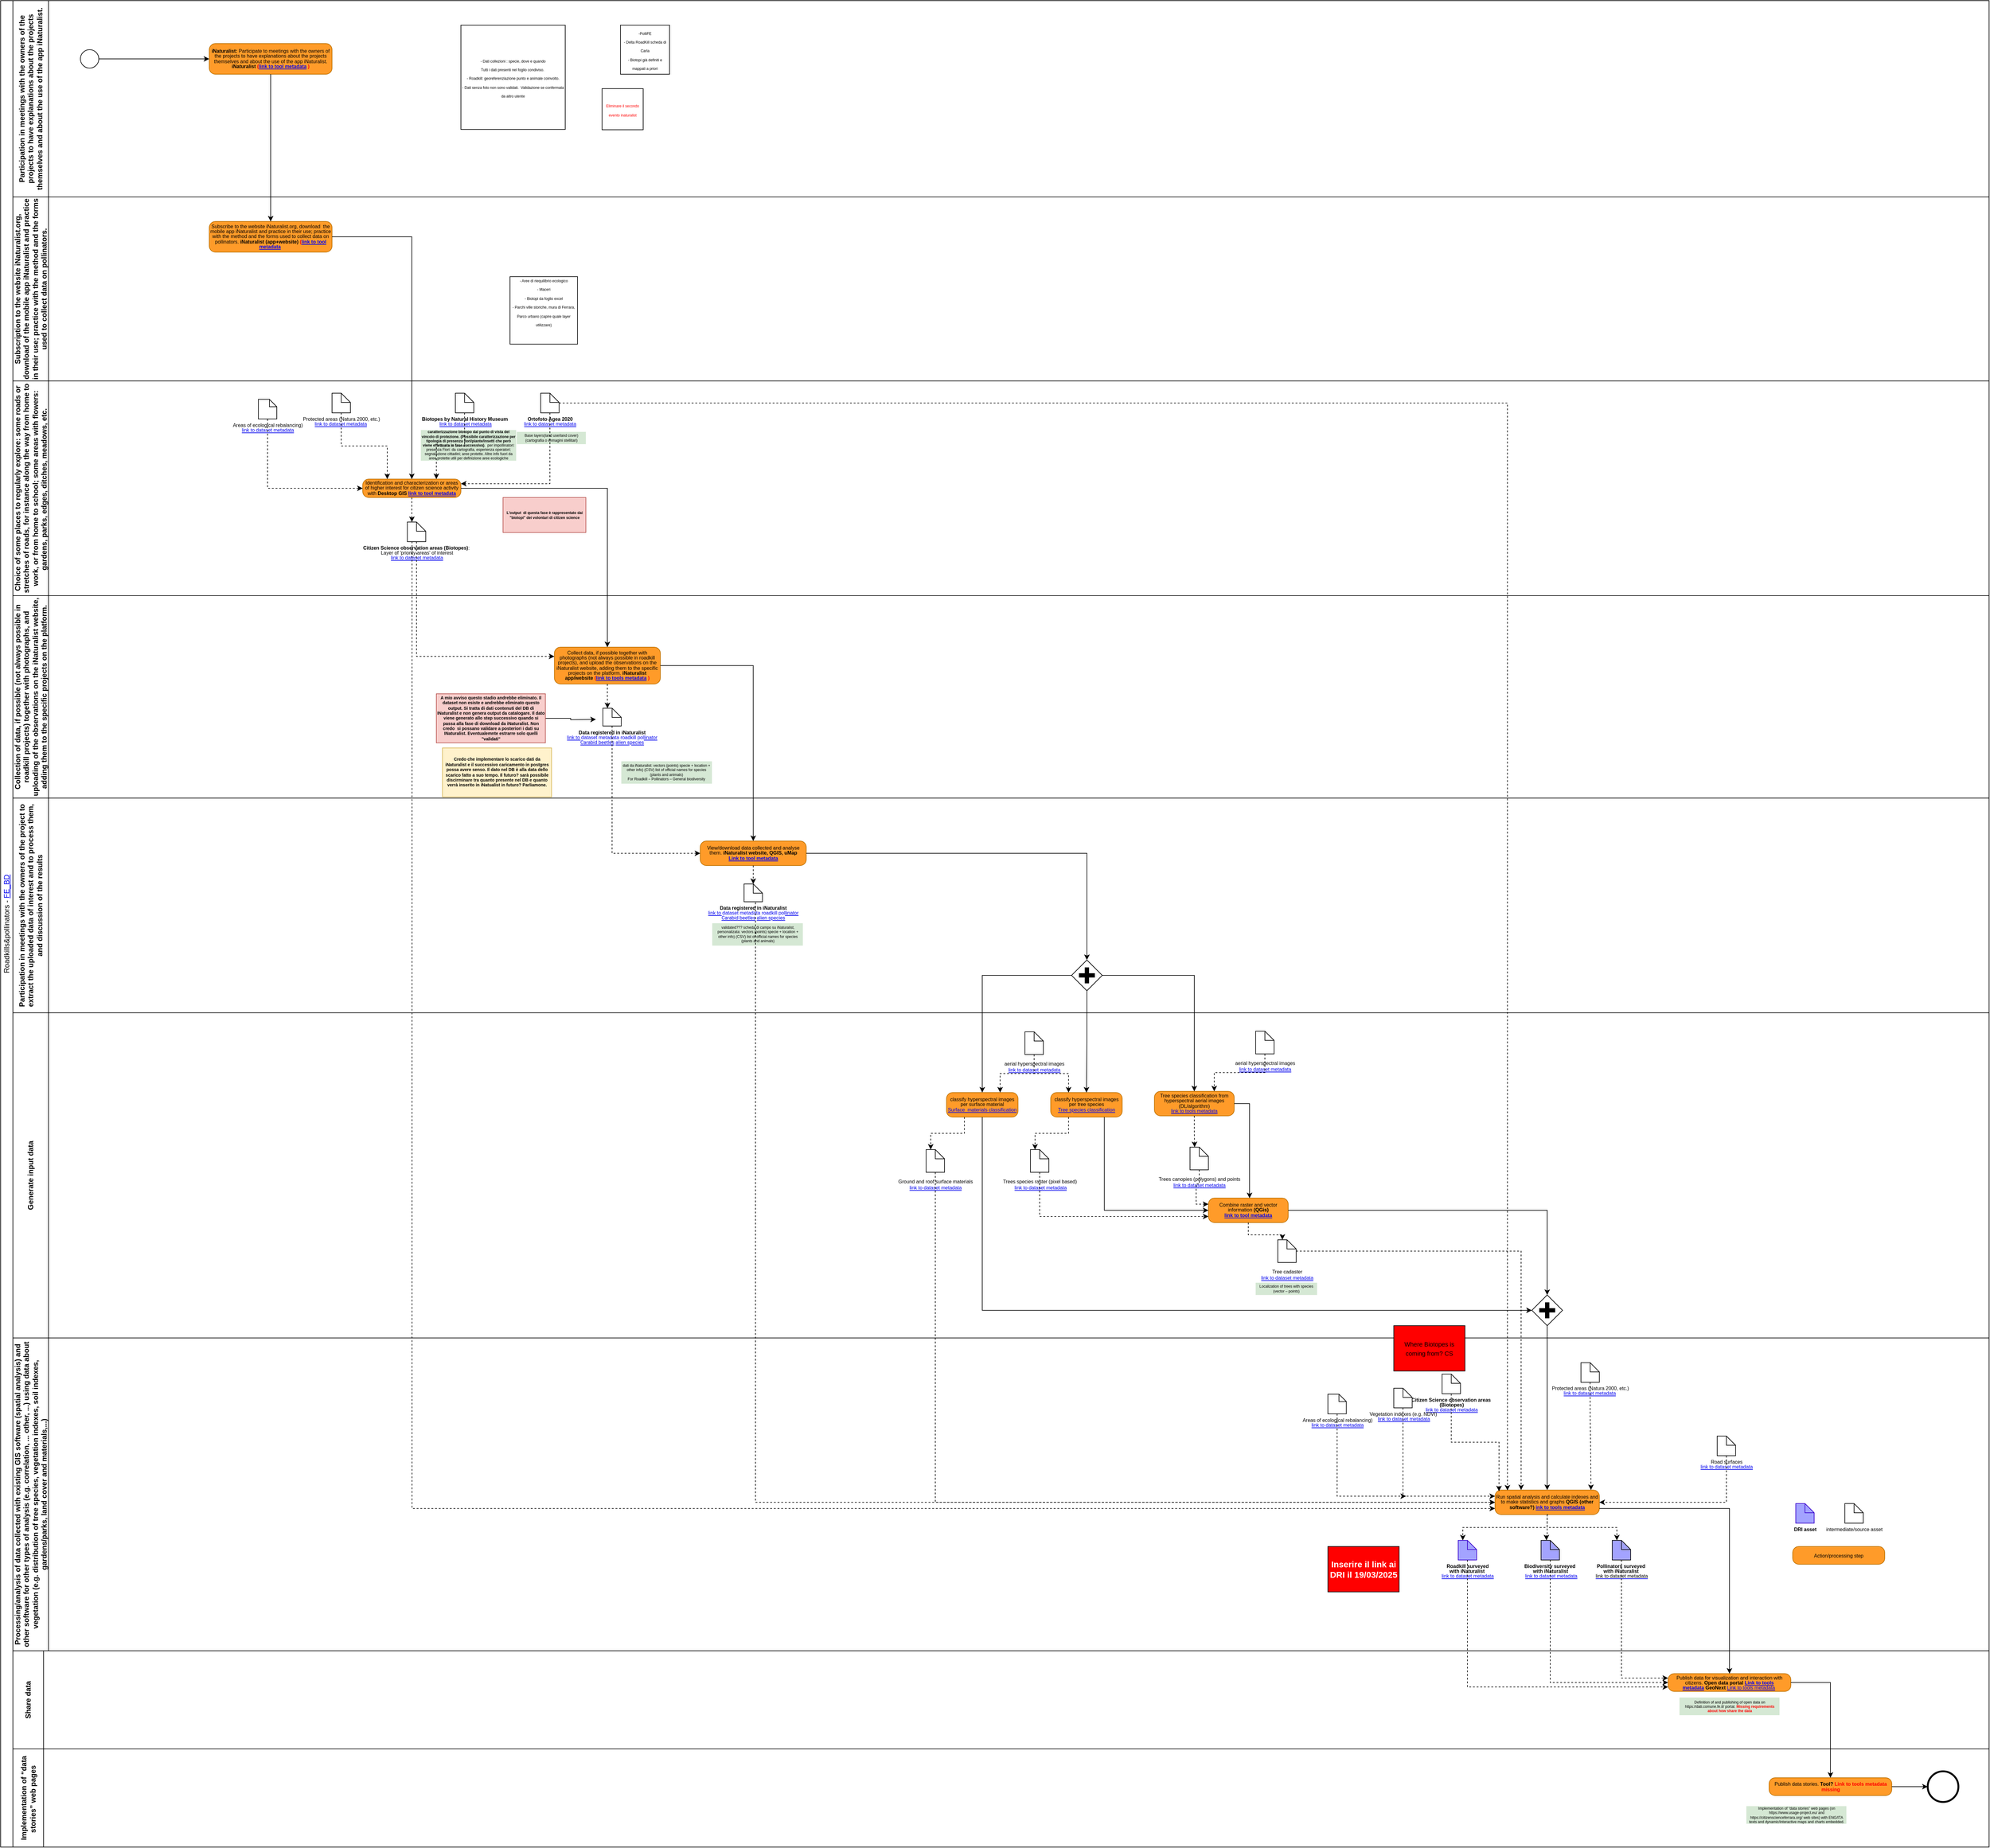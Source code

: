 <mxfile version="26.1.1">
  <diagram name="FE_BD" id="Q7eJ7Zwc9oSOGEFZ9IJi">
    <mxGraphModel grid="1" page="1" gridSize="10" guides="1" tooltips="1" connect="1" arrows="1" fold="1" pageScale="1" pageWidth="3300" pageHeight="4681" math="0" shadow="0">
      <root>
        <mxCell id="QH94bHe9y5cMc0w-zWV5-0" />
        <mxCell id="QH94bHe9y5cMc0w-zWV5-1" parent="QH94bHe9y5cMc0w-zWV5-0" />
        <mxCell id="QH94bHe9y5cMc0w-zWV5-2" value="Roadkills&amp;amp;pollinators - &lt;a href=&quot;https://docs.google.com/document/d/1Oi5IVTEn09S0krYWz__BLM1xXbL3CjuVJf6IZavMjow/edit&quot;&gt;FE_BD&lt;/a&gt;" style="swimlane;html=1;childLayout=stackLayout;resizeParent=1;resizeParentMax=0;horizontal=0;startSize=20;horizontalStack=0;whiteSpace=wrap;fontStyle=0" vertex="1" parent="QH94bHe9y5cMc0w-zWV5-1">
          <mxGeometry x="105" y="-4390" width="3240" height="3010" as="geometry">
            <mxRectangle x="99" y="-2240" width="40" height="50" as="alternateBounds" />
          </mxGeometry>
        </mxCell>
        <mxCell id="QH94bHe9y5cMc0w-zWV5-3" value="Participation in meetings with the owners of the projects to have explanations about the projects themselves and about the use of the app iNaturalist." style="swimlane;html=1;startSize=58;horizontal=0;whiteSpace=wrap;fillColor=none;" vertex="1" parent="QH94bHe9y5cMc0w-zWV5-2">
          <mxGeometry x="20" width="3220" height="320" as="geometry">
            <mxRectangle x="20" width="1133" height="30" as="alternateBounds" />
          </mxGeometry>
        </mxCell>
        <mxCell id="L2s0BmDEpx_reZJI2MdG-4" value="" style="edgeStyle=orthogonalEdgeStyle;rounded=0;orthogonalLoop=1;jettySize=auto;html=1;entryX=0;entryY=0.5;entryDx=0;entryDy=0;entryPerimeter=0;" edge="1" parent="QH94bHe9y5cMc0w-zWV5-3" source="QH94bHe9y5cMc0w-zWV5-5" target="QH94bHe9y5cMc0w-zWV5-6">
          <mxGeometry relative="1" as="geometry">
            <mxPoint x="200" y="95" as="targetPoint" />
          </mxGeometry>
        </mxCell>
        <mxCell id="QH94bHe9y5cMc0w-zWV5-5" value="" style="points=[[0.145,0.145,0],[0.5,0,0],[0.855,0.145,0],[1,0.5,0],[0.855,0.855,0],[0.5,1,0],[0.145,0.855,0],[0,0.5,0]];shape=mxgraph.bpmn.event;html=1;verticalLabelPosition=bottom;labelBackgroundColor=#ffffff;verticalAlign=top;align=center;perimeter=ellipsePerimeter;outlineConnect=0;aspect=fixed;outline=standard;symbol=general;" vertex="1" parent="QH94bHe9y5cMc0w-zWV5-3">
          <mxGeometry x="110" y="80" width="30" height="30" as="geometry" />
        </mxCell>
        <mxCell id="QH94bHe9y5cMc0w-zWV5-6" value="&lt;h6 style=&quot;line-height: 100%;&quot;&gt;&lt;font face=&quot;Arial&quot;&gt;&lt;span style=&quot;font-size: 8px;&quot;&gt;iNaturalist: &lt;/span&gt;&lt;span style=&quot;font-size: 8px; font-weight: 400;&quot;&gt;Participate to meetings with the owners of the projects to have explanations about the projects themselves and about the use of the app iNaturalist. &lt;/span&gt;&lt;span style=&quot;font-size: 8px;&quot;&gt;iNaturalist &lt;/span&gt;&lt;span style=&quot;font-size: 8px;&quot;&gt;&lt;font color=&quot;#ff0000&quot;&gt;(&lt;a href=&quot;https://usage.geocat.live/catalogue/srv/eng/catalog.search#/metadata/bc80bcfb-f193-4d86-aa17-5fb4aa3ce8cc&quot;&gt;link to tool metadata&lt;/a&gt;&amp;nbsp;)&lt;/font&gt;&lt;/span&gt;&lt;/font&gt;&lt;br&gt;&lt;/h6&gt;" style="points=[[0.25,0,0],[0.5,0,0],[0.75,0,0],[1,0.25,0],[1,0.5,0],[1,0.75,0],[0.75,1,0],[0.5,1,0],[0.25,1,0],[0,0.75,0],[0,0.5,0],[0,0.25,0]];shape=mxgraph.bpmn.task;whiteSpace=wrap;rectStyle=rounded;size=10;html=1;container=1;expand=0;collapsible=0;taskMarker=abstract;fillColor=#ff9b29;fontColor=#000000;strokeColor=#BD7000;" vertex="1" parent="QH94bHe9y5cMc0w-zWV5-3">
          <mxGeometry x="320" y="70" width="200" height="50" as="geometry" />
        </mxCell>
        <mxCell id="zHJqup3-87oVc6N3nDTX-0" value="&lt;font style=&quot;font-size: 6px;&quot;&gt;- Dati collezioni : specie, dove e quando&lt;/font&gt;&lt;div&gt;&lt;span style=&quot;font-size: 6px;&quot;&gt;Tutti i dati presenti nel foglio condiviso.&amp;nbsp;&lt;/span&gt;&lt;/div&gt;&lt;div&gt;&lt;span style=&quot;font-size: 6px;&quot;&gt;- Roadkill: georeferenziazione punto e animale coinvolto.&lt;/span&gt;&lt;/div&gt;&lt;div&gt;&lt;span style=&quot;font-size: 6px;&quot;&gt;- Dati senza foto non sono validati.&amp;nbsp; Validazione se confermata da altro utente&lt;/span&gt;&lt;/div&gt;" style="whiteSpace=wrap;html=1;aspect=fixed;" vertex="1" parent="QH94bHe9y5cMc0w-zWV5-3">
          <mxGeometry x="730" y="40" width="170" height="170" as="geometry" />
        </mxCell>
        <mxCell id="zHJqup3-87oVc6N3nDTX-1" value="&lt;span style=&quot;font-size: 6px;&quot;&gt;-PolliFE&lt;/span&gt;&lt;div&gt;&lt;span style=&quot;font-size: 6px;&quot;&gt;- Delta RoadKill scheda di Carla&lt;/span&gt;&lt;/div&gt;&lt;div&gt;&lt;span style=&quot;font-size: 6px;&quot;&gt;- Biotopi già definiti e mappati a priori&lt;/span&gt;&lt;/div&gt;" style="whiteSpace=wrap;html=1;aspect=fixed;" vertex="1" parent="QH94bHe9y5cMc0w-zWV5-3">
          <mxGeometry x="990" y="40" width="80" height="80" as="geometry" />
        </mxCell>
        <mxCell id="zHJqup3-87oVc6N3nDTX-2" value="&lt;div&gt;&lt;span style=&quot;font-size: 6px;&quot;&gt;&lt;font color=&quot;#ff0000&quot;&gt;Eliminare il secondo evento inaturalist&lt;/font&gt;&lt;/span&gt;&lt;/div&gt;" style="whiteSpace=wrap;html=1;aspect=fixed;" vertex="1" parent="QH94bHe9y5cMc0w-zWV5-3">
          <mxGeometry x="960" y="143.5" width="67" height="67" as="geometry" />
        </mxCell>
        <mxCell id="QH94bHe9y5cMc0w-zWV5-50" value="&lt;div&gt;Subscription to the website iNaturalist.org, download of the mobile app iNaturalist and practice in their use; practice with the method and the forms used to collect data on pollinators.&lt;/div&gt;" style="swimlane;html=1;startSize=58;horizontal=0;autosize=0;fixedWidth=0;whiteSpace=wrap;" vertex="1" parent="QH94bHe9y5cMc0w-zWV5-2">
          <mxGeometry x="20" y="320" width="3220" height="300" as="geometry" />
        </mxCell>
        <mxCell id="GaS0-L0VtB4SQCUaI428-0" value="&lt;h6 style=&quot;line-height: 100%;&quot;&gt;&lt;font face=&quot;Arial&quot;&gt;&lt;span style=&quot;font-size: 8px; font-weight: 400;&quot;&gt;Subscribe to the website iNaturalist.org, download&amp;nbsp; the mobile app iNaturalist and practice in their use; practice with the method and the forms used to collect data on pollinators.&lt;/span&gt;&lt;/font&gt;&amp;nbsp;&lt;span style=&quot;font-family: Arial; background-color: initial; font-size: 8px;&quot;&gt;iNaturalist (app+website)&amp;nbsp;&lt;/span&gt;&lt;span style=&quot;font-family: Arial; background-color: initial; font-size: 8px;&quot;&gt;&lt;font style=&quot;&quot; color=&quot;#ff0000&quot;&gt;(&lt;a href=&quot;https://usage.geocat.live/catalogue/srv/eng/catalog.search#/metadata/8ef2226c-7a3e-45cd-9a56-ff7ff7f6ff5d&quot;&gt;link to tool metadata&lt;/a&gt;&amp;nbsp;&lt;/font&gt;&lt;/span&gt;&lt;/h6&gt;" style="points=[[0.25,0,0],[0.5,0,0],[0.75,0,0],[1,0.25,0],[1,0.5,0],[1,0.75,0],[0.75,1,0],[0.5,1,0],[0.25,1,0],[0,0.75,0],[0,0.5,0],[0,0.25,0]];shape=mxgraph.bpmn.task;whiteSpace=wrap;rectStyle=rounded;size=10;html=1;container=1;expand=0;collapsible=0;taskMarker=abstract;fillColor=#ff9b29;fontColor=#000000;strokeColor=#BD7000;" vertex="1" parent="QH94bHe9y5cMc0w-zWV5-50">
          <mxGeometry x="320" y="40" width="200" height="50" as="geometry" />
        </mxCell>
        <mxCell id="zHJqup3-87oVc6N3nDTX-3" value="&lt;span style=&quot;font-size: 6px;&quot;&gt;- Aree di riequilibrio ecologico&lt;/span&gt;&lt;div&gt;&lt;span style=&quot;font-size: 6px;&quot;&gt;- Maceri&lt;/span&gt;&lt;/div&gt;&lt;div&gt;&lt;span style=&quot;font-size: 6px;&quot;&gt;- Biotopi da foglio excel&lt;/span&gt;&lt;/div&gt;&lt;div&gt;&lt;span style=&quot;font-size: 6px;&quot;&gt;- Parchi ville storiche, mura di Ferrara, Parco urbano (capire quale layer utilizzare)&lt;br&gt;&lt;/span&gt;&lt;div&gt;&lt;span style=&quot;font-size: 6px;&quot;&gt;&lt;br&gt;&lt;/span&gt;&lt;div&gt;&lt;span style=&quot;font-size: 6px;&quot;&gt;&lt;br&gt;&lt;/span&gt;&lt;/div&gt;&lt;/div&gt;&lt;/div&gt;" style="whiteSpace=wrap;html=1;aspect=fixed;" vertex="1" parent="QH94bHe9y5cMc0w-zWV5-50">
          <mxGeometry x="810" y="130" width="110" height="110" as="geometry" />
        </mxCell>
        <mxCell id="QH94bHe9y5cMc0w-zWV5-66" value="&lt;div&gt;Choice of some places to regularly explore: some roads or stretches of roads, for instance along the way from home to work, or from home to school; some areas with flowers: gardens, parks, edges, ditches, meadows, etc.&amp;nbsp;&lt;/div&gt;" style="swimlane;html=1;startSize=58;horizontal=0;whiteSpace=wrap;" vertex="1" parent="QH94bHe9y5cMc0w-zWV5-2">
          <mxGeometry x="20" y="620" width="3220" height="350" as="geometry" />
        </mxCell>
        <mxCell id="GaS0-L0VtB4SQCUaI428-8" value="&lt;h6 style=&quot;line-height: 100%;&quot;&gt;&lt;font face=&quot;Arial&quot;&gt;&lt;span style=&quot;font-size: 8px; font-weight: 400;&quot;&gt;Identification and characterization or areas of higher interest for citizen science activity with&amp;nbsp;&lt;/span&gt;&lt;span style=&quot;font-size: 8px;&quot;&gt;Desktop GIS&amp;nbsp;&lt;/span&gt;&lt;span style=&quot;font-size: 8px;&quot;&gt;&lt;font color=&quot;#ff0000&quot;&gt;&lt;a href=&quot;https://usage.geocat.live/catalogue/srv/eng/catalog.search#/metadata/2dccbea6-8c1f-4402-af6d-78382cc6e8a1&quot;&gt;link to tool metadata&lt;/a&gt;&lt;/font&gt;&lt;/span&gt;&lt;/font&gt;&lt;br&gt;&lt;/h6&gt;" style="points=[[0.25,0,0],[0.5,0,0],[0.75,0,0],[1,0.25,0],[1,0.5,0],[1,0.75,0],[0.75,1,0],[0.5,1,0],[0.25,1,0],[0,0.75,0],[0,0.5,0],[0,0.25,0]];shape=mxgraph.bpmn.task;whiteSpace=wrap;rectStyle=rounded;size=10;html=1;container=1;expand=0;collapsible=0;taskMarker=abstract;fillColor=#ff9b29;fontColor=#000000;strokeColor=#BD7000;" vertex="1" parent="QH94bHe9y5cMc0w-zWV5-66">
          <mxGeometry x="570" y="160" width="160" height="30" as="geometry" />
        </mxCell>
        <UserObject label="&lt;div style=&quot;line-height: 100%; font-size: 8px;&quot;&gt;&lt;div style=&quot;line-height: 100%;&quot;&gt;&lt;div style=&quot;line-height: 100%;&quot;&gt;&lt;span style=&quot;background-color: initial;&quot;&gt;&lt;b style=&quot;&quot;&gt;Biotopes by Natural History Museum&lt;/b&gt;&lt;/span&gt;&lt;/div&gt;&lt;div style=&quot;line-height: 100%;&quot;&gt;&lt;span style=&quot;background-color: initial; font-family: Arial;&quot;&gt;&amp;nbsp;&lt;/span&gt;&lt;a style=&quot;background-color: initial; font-family: Arial;&quot; href=&quot;https://usage.geocat.live/&quot;&gt;link to dataset metadata&lt;/a&gt;&lt;br&gt;&lt;/div&gt;&lt;/div&gt;&lt;/div&gt;" id="GaS0-L0VtB4SQCUaI428-11">
          <mxCell style="shape=mxgraph.bpmn.data;labelPosition=center;verticalLabelPosition=bottom;align=center;verticalAlign=top;size=15;html=1;" vertex="1" parent="QH94bHe9y5cMc0w-zWV5-66">
            <mxGeometry x="721" y="20" width="30" height="32" as="geometry" />
          </mxCell>
        </UserObject>
        <mxCell id="GaS0-L0VtB4SQCUaI428-12" value="&lt;div style=&quot;&quot;&gt;&lt;div style=&quot;&quot;&gt;caratterizzazione biotopo dal punto di vista del vincolo di protezione. (Possibile caratterizzazione per tipologia di presenza fiori/piante/insetti che però viene effettuata in fase successiva)&lt;span style=&quot;font-weight: 400;&quot;&gt;.&amp;nbsp; per impollinatori: presenza Fiori: da cartografia, esperienza operatori; segnalazione cittadini; aree protette. Altre info fuori da aree protette utili per definizione aree ecologiche&lt;/span&gt;&lt;br&gt;&lt;/div&gt;&lt;/div&gt;" style="text;html=1;strokeColor=none;fillColor=#d5e8d4;align=center;verticalAlign=middle;rounded=0;whiteSpace=wrap;spacing=2;fontSize=6;labelBackgroundColor=none;fontStyle=1" vertex="1" parent="QH94bHe9y5cMc0w-zWV5-66">
          <mxGeometry x="664.69" y="80" width="155.31" height="50" as="geometry" />
        </mxCell>
        <UserObject label="&lt;div style=&quot;line-height: 100%; font-size: 8px;&quot;&gt;&lt;div style=&quot;line-height: 100%;&quot;&gt;&lt;div style=&quot;line-height: 100%;&quot;&gt;Protected areas (Natura 2000, etc.)&lt;/div&gt;&lt;div style=&quot;line-height: 100%;&quot;&gt;&lt;a href=&quot;https://usage.geocat.live/catalogue/srv/eng/catalog.search#/metadata/799a2f82-902f-435f-80c6-a1bc545c49c6&quot; style=&quot;background-color: initial; font-family: Arial;&quot;&gt;link to dataset metadata&lt;/a&gt;&amp;nbsp;&lt;br&gt;&lt;/div&gt;&lt;/div&gt;&lt;/div&gt;" id="GaS0-L0VtB4SQCUaI428-13">
          <mxCell style="shape=mxgraph.bpmn.data;labelPosition=center;verticalLabelPosition=bottom;align=center;verticalAlign=top;size=15;html=1;" vertex="1" parent="QH94bHe9y5cMc0w-zWV5-66">
            <mxGeometry x="520" y="20" width="30" height="32" as="geometry" />
          </mxCell>
        </UserObject>
        <UserObject label="&lt;div style=&quot;line-height: 100%; font-size: 8px;&quot;&gt;&lt;div style=&quot;line-height: 100%;&quot;&gt;&lt;div style=&quot;line-height: 100%;&quot;&gt;&lt;b&gt;Ortofoto Agea 2020&lt;/b&gt;&lt;/div&gt;&lt;div style=&quot;line-height: 100%;&quot;&gt;&lt;a style=&quot;background-color: initial; font-family: Arial;&quot; href=&quot;https://geoportale.regione.emilia-romagna.it/servizi/servizi-ogc/elenco-capabilities-dei-servizi-wms/cartografia-di-base/service-34&quot;&gt;link to dataset metadata&lt;/a&gt;&lt;br&gt;&lt;/div&gt;&lt;/div&gt;&lt;/div&gt;" id="GaS0-L0VtB4SQCUaI428-14">
          <mxCell style="shape=mxgraph.bpmn.data;labelPosition=center;verticalLabelPosition=bottom;align=center;verticalAlign=top;size=15;html=1;" vertex="1" parent="QH94bHe9y5cMc0w-zWV5-66">
            <mxGeometry x="860" y="20" width="30" height="32" as="geometry" />
          </mxCell>
        </UserObject>
        <mxCell id="GaS0-L0VtB4SQCUaI428-15" value="&lt;div style=&quot;&quot;&gt;&lt;div style=&quot;&quot;&gt;&lt;span style=&quot;font-weight: 400;&quot;&gt;Base layers(land use/land cover) (cartografia o immagini stellitari)&lt;/span&gt;&lt;br&gt;&lt;/div&gt;&lt;/div&gt;" style="text;html=1;strokeColor=none;fillColor=#d5e8d4;align=center;verticalAlign=middle;rounded=0;whiteSpace=wrap;spacing=2;fontSize=6;labelBackgroundColor=none;fontStyle=1" vertex="1" parent="QH94bHe9y5cMc0w-zWV5-66">
          <mxGeometry x="821" y="83" width="112.62" height="20" as="geometry" />
        </mxCell>
        <mxCell id="GaS0-L0VtB4SQCUaI428-16" style="edgeStyle=orthogonalEdgeStyle;rounded=0;orthogonalLoop=1;jettySize=auto;html=1;entryX=0.25;entryY=0;entryDx=0;entryDy=0;entryPerimeter=0;exitX=0.5;exitY=1;exitDx=0;exitDy=0;exitPerimeter=0;dashed=1;" edge="1" parent="QH94bHe9y5cMc0w-zWV5-66" source="GaS0-L0VtB4SQCUaI428-13" target="GaS0-L0VtB4SQCUaI428-8">
          <mxGeometry relative="1" as="geometry" />
        </mxCell>
        <mxCell id="GaS0-L0VtB4SQCUaI428-17" style="edgeStyle=orthogonalEdgeStyle;rounded=0;orthogonalLoop=1;jettySize=auto;html=1;entryX=0.75;entryY=0;entryDx=0;entryDy=0;entryPerimeter=0;dashed=1;" edge="1" parent="QH94bHe9y5cMc0w-zWV5-66" source="GaS0-L0VtB4SQCUaI428-11" target="GaS0-L0VtB4SQCUaI428-8">
          <mxGeometry relative="1" as="geometry" />
        </mxCell>
        <mxCell id="GaS0-L0VtB4SQCUaI428-18" style="edgeStyle=orthogonalEdgeStyle;rounded=0;orthogonalLoop=1;jettySize=auto;html=1;entryX=1;entryY=0.25;entryDx=0;entryDy=0;entryPerimeter=0;exitX=0.5;exitY=1;exitDx=0;exitDy=0;exitPerimeter=0;dashed=1;" edge="1" parent="QH94bHe9y5cMc0w-zWV5-66" source="GaS0-L0VtB4SQCUaI428-14" target="GaS0-L0VtB4SQCUaI428-8">
          <mxGeometry relative="1" as="geometry" />
        </mxCell>
        <UserObject label="&lt;div style=&quot;line-height: 100%; font-size: 8px;&quot;&gt;&lt;div style=&quot;line-height: 100%;&quot;&gt;&lt;div style=&quot;line-height: 100%;&quot;&gt;&lt;b&gt;Citizen Science observation areas (Biotopes)&lt;/b&gt;:&amp;nbsp;&lt;/div&gt;&lt;div style=&quot;line-height: 100%;&quot;&gt;Layer of &#39;priority areas&#39; of interest&lt;/div&gt;&lt;div style=&quot;line-height: 100%;&quot;&gt;&lt;a href=&quot;https://usage.geocat.live/catalogue/srv/ita/catalog.search#/metadata/684b76aa-101f-48a2-9c32-7f63f279cf9b&quot; style=&quot;background-color: initial; font-family: Arial;&quot;&gt;link to dataset metadata&lt;/a&gt;&lt;br&gt;&lt;/div&gt;&lt;/div&gt;&lt;/div&gt;" id="GaS0-L0VtB4SQCUaI428-19">
          <mxCell style="shape=mxgraph.bpmn.data;labelPosition=center;verticalLabelPosition=bottom;align=center;verticalAlign=top;size=15;html=1;" vertex="1" parent="QH94bHe9y5cMc0w-zWV5-66">
            <mxGeometry x="642.69" y="230" width="30" height="32" as="geometry" />
          </mxCell>
        </UserObject>
        <mxCell id="GaS0-L0VtB4SQCUaI428-20" style="edgeStyle=orthogonalEdgeStyle;rounded=0;orthogonalLoop=1;jettySize=auto;html=1;entryX=0;entryY=0;entryDx=7.5;entryDy=0;entryPerimeter=0;dashed=1;" edge="1" parent="QH94bHe9y5cMc0w-zWV5-66" source="GaS0-L0VtB4SQCUaI428-8" target="GaS0-L0VtB4SQCUaI428-19">
          <mxGeometry relative="1" as="geometry" />
        </mxCell>
        <UserObject label="&lt;div style=&quot;line-height: 100%; font-size: 8px;&quot;&gt;&lt;div style=&quot;line-height: 100%;&quot;&gt;&lt;div style=&quot;line-height: 100%;&quot;&gt;Areas of ecological rebalancing)&lt;/div&gt;&lt;div style=&quot;line-height: 100%;&quot;&gt;&lt;span style=&quot;background-color: initial; font-family: Arial;&quot;&gt;&amp;nbsp;&lt;/span&gt;&lt;a style=&quot;background-color: initial; font-family: Arial;&quot; href=&quot;https://usage.geocat.live/catalogue/srv/eng/catalog.search#/metadata/da7dc732-d338-491f-819e-0e455faaae17&quot;&gt;link to dataset metadata&lt;/a&gt;&lt;span style=&quot;background-color: initial;&quot;&gt;&amp;nbsp;&lt;/span&gt;&lt;/div&gt;&lt;/div&gt;&lt;/div&gt;" id="L2s0BmDEpx_reZJI2MdG-26">
          <mxCell style="shape=mxgraph.bpmn.data;labelPosition=center;verticalLabelPosition=bottom;align=center;verticalAlign=top;size=12;html=1;" vertex="1" parent="QH94bHe9y5cMc0w-zWV5-66">
            <mxGeometry x="400" y="30" width="30" height="32" as="geometry" />
          </mxCell>
        </UserObject>
        <mxCell id="L2s0BmDEpx_reZJI2MdG-30" style="edgeStyle=orthogonalEdgeStyle;rounded=0;orthogonalLoop=1;jettySize=auto;html=1;exitX=0.5;exitY=1;exitDx=0;exitDy=0;exitPerimeter=0;entryX=0;entryY=0.5;entryDx=0;entryDy=0;entryPerimeter=0;dashed=1;" edge="1" parent="QH94bHe9y5cMc0w-zWV5-66" source="L2s0BmDEpx_reZJI2MdG-26" target="GaS0-L0VtB4SQCUaI428-8">
          <mxGeometry relative="1" as="geometry" />
        </mxCell>
        <mxCell id="2YRG8rmBC-fYnnJ7fRjZ-10" value="&lt;div style=&quot;&quot;&gt;&lt;div style=&quot;&quot;&gt;L&#39;output&amp;nbsp; di questa fase è rappresentato dai &quot;biotopi&quot; dei volontari di citizen science&lt;/div&gt;&lt;/div&gt;" style="text;html=1;strokeColor=#b85450;fillColor=#f8cecc;align=center;verticalAlign=middle;rounded=0;whiteSpace=wrap;spacing=2;fontSize=6;labelBackgroundColor=none;fontStyle=1" vertex="1" parent="QH94bHe9y5cMc0w-zWV5-66">
          <mxGeometry x="798.62" y="190" width="135" height="57" as="geometry" />
        </mxCell>
        <mxCell id="GaS0-L0VtB4SQCUaI428-21" value="Collection of data, if possible (not always possible in roadkill projects) together with photographs, and uploading of the observations on the iNaturalist website, adding them to the specific projects on the platform." style="swimlane;html=1;startSize=58;horizontal=0;whiteSpace=wrap;" vertex="1" parent="QH94bHe9y5cMc0w-zWV5-2">
          <mxGeometry x="20" y="970" width="3220" height="330" as="geometry" />
        </mxCell>
        <mxCell id="GaS0-L0VtB4SQCUaI428-34" value="&lt;h6 style=&quot;line-height: 100%;&quot;&gt;&lt;font face=&quot;Arial&quot;&gt;&lt;span style=&quot;font-size: 8px; font-weight: 400;&quot;&gt;Collect data, if possible together with photographs&amp;nbsp;&lt;/span&gt;&lt;/font&gt;&lt;span style=&quot;font-weight: normal;&quot;&gt;(not always possible in roadkill projects), and upload the observations on the iNaturalist website, adding them to the specific projects on the platform.&lt;/span&gt;&amp;nbsp;&lt;span style=&quot;font-family: Arial; background-color: initial; font-size: 8px;&quot;&gt;iNaturalist app/website&amp;nbsp;&lt;/span&gt;&lt;span style=&quot;font-family: Arial; background-color: initial; font-size: 8px;&quot;&gt;&lt;font color=&quot;#ff0000&quot; style=&quot;&quot;&gt;(&lt;a href=&quot;https://usage.geocat.live/catalogue/srv/eng/catalog.search#/metadata/bc80bcfb-f193-4d86-aa17-5fb4aa3ce8cc&quot;&gt;link to tools metadata&lt;/a&gt;&amp;nbsp;)&lt;/font&gt;&lt;/span&gt;&lt;/h6&gt;" style="points=[[0.25,0,0],[0.5,0,0],[0.75,0,0],[1,0.25,0],[1,0.5,0],[1,0.75,0],[0.75,1,0],[0.5,1,0],[0.25,1,0],[0,0.75,0],[0,0.5,0],[0,0.25,0]];shape=mxgraph.bpmn.task;whiteSpace=wrap;rectStyle=rounded;size=10;html=1;container=1;expand=0;collapsible=0;taskMarker=abstract;fillColor=#ff9b29;fontColor=#000000;strokeColor=#BD7000;" vertex="1" parent="GaS0-L0VtB4SQCUaI428-21">
          <mxGeometry x="882.31" y="84" width="172.69" height="60" as="geometry" />
        </mxCell>
        <UserObject label="&lt;div style=&quot;line-height: 100%;&quot;&gt;&lt;div style=&quot;line-height: 100%;&quot;&gt;&lt;div style=&quot;font-size: 8px; line-height: 100%;&quot;&gt;&lt;b&gt;Data registered in iNaturalist&lt;/b&gt;&lt;/div&gt;&lt;div style=&quot;font-size: 8px; line-height: 100%;&quot;&gt;&lt;span style=&quot;background-color: initial; font-family: Arial;&quot;&gt;&amp;nbsp;&lt;/span&gt;&lt;a href=&quot;https://usage.geocat.live/catalogue/srv/eng/catalog.search#/metadata/0f9c9ad5-e3e8-4fb2-88e9-422908c2c9e2&quot;&gt;&lt;font face=&quot;Arial&quot;&gt;link to dataset metadata&lt;/font&gt;&amp;nbsp;roadkill&lt;/a&gt;&amp;nbsp;&lt;a href=&quot;https://usage.geocat.live/catalogue/srv/ita/catalog.search#/metadata/179894de-144d-4c0c-9a87-52f2431d5d95&quot;&gt;pollinator&lt;/a&gt;&amp;nbsp;&lt;/div&gt;&lt;div style=&quot;font-size: 8px; line-height: 100%;&quot;&gt;&lt;span style=&quot;background-color: rgb(255, 255, 255); color: rgb(51, 51, 51); font-family: &amp;quot;Space Grotesk&amp;quot;, Roboto, &amp;quot;Open Sans&amp;quot;, Helvetica, Arial, sans-serif; text-align: start; text-wrap: wrap;&quot;&gt;&lt;a href=&quot;https://usage.geocat.live/catalogue/srv/eng/catalog.search#/metadata/38066bba-c8ab-44bc-9e16-0196d9fb092e&quot;&gt;Carabid beetles&lt;/a&gt;&amp;nbsp;&lt;/span&gt;&lt;span style=&quot;background-color: rgb(255, 255, 255); color: rgb(51, 51, 51); font-family: &amp;quot;Space Grotesk&amp;quot;, Roboto, &amp;quot;Open Sans&amp;quot;, Helvetica, Arial, sans-serif; text-align: start; text-wrap: wrap;&quot;&gt;&lt;a href=&quot;https://usage.geocat.live/catalogue/srv/eng/catalog.search#/metadata/99623a0e-5097-49fc-a7d3-dbbc7eadf312&quot;&gt;alien species&lt;/a&gt;&lt;/span&gt;&lt;/div&gt;&lt;/div&gt;&lt;/div&gt;" id="GaS0-L0VtB4SQCUaI428-38">
          <mxCell style="shape=mxgraph.bpmn.data;labelPosition=center;verticalLabelPosition=bottom;align=center;verticalAlign=top;size=15;html=1;" vertex="1" parent="GaS0-L0VtB4SQCUaI428-21">
            <mxGeometry x="961.34" y="183.5" width="30" height="29" as="geometry" />
          </mxCell>
        </UserObject>
        <mxCell id="GaS0-L0VtB4SQCUaI428-39" value="&lt;div style=&quot;&quot;&gt;&lt;div style=&quot;&quot;&gt;&lt;div&gt;dati da iNaturalist: vectors (points) specie + location + other info) (CSV) list of official names for species (plants and animals)&lt;/div&gt;&lt;div&gt;For Roadkill – Pollinators – General biodiversity&lt;/div&gt;&lt;/div&gt;&lt;/div&gt;" style="text;html=1;strokeColor=none;fillColor=#d5e8d4;align=center;verticalAlign=middle;rounded=0;whiteSpace=wrap;spacing=2;fontSize=6;labelBackgroundColor=none;fontStyle=0" vertex="1" parent="GaS0-L0VtB4SQCUaI428-21">
          <mxGeometry x="991.34" y="270" width="147.66" height="36.5" as="geometry" />
        </mxCell>
        <mxCell id="GaS0-L0VtB4SQCUaI428-40" style="edgeStyle=orthogonalEdgeStyle;rounded=0;orthogonalLoop=1;jettySize=auto;html=1;entryX=0;entryY=0;entryDx=7.5;entryDy=0;entryPerimeter=0;dashed=1;" edge="1" parent="GaS0-L0VtB4SQCUaI428-21" source="GaS0-L0VtB4SQCUaI428-34" target="GaS0-L0VtB4SQCUaI428-38">
          <mxGeometry relative="1" as="geometry" />
        </mxCell>
        <mxCell id="L2s0BmDEpx_reZJI2MdG-25" style="edgeStyle=orthogonalEdgeStyle;rounded=0;orthogonalLoop=1;jettySize=auto;html=1;exitX=0.5;exitY=1;exitDx=0;exitDy=0;exitPerimeter=0;dashed=1;" edge="1" parent="GaS0-L0VtB4SQCUaI428-21">
          <mxGeometry relative="1" as="geometry">
            <mxPoint x="185" y="84" as="sourcePoint" />
          </mxGeometry>
        </mxCell>
        <mxCell id="2YRG8rmBC-fYnnJ7fRjZ-9" style="edgeStyle=orthogonalEdgeStyle;rounded=0;orthogonalLoop=1;jettySize=auto;html=1;exitX=1;exitY=0.5;exitDx=0;exitDy=0;" edge="1" parent="GaS0-L0VtB4SQCUaI428-21" source="2YRG8rmBC-fYnnJ7fRjZ-7">
          <mxGeometry relative="1" as="geometry">
            <mxPoint x="950" y="201.714" as="targetPoint" />
          </mxGeometry>
        </mxCell>
        <mxCell id="2YRG8rmBC-fYnnJ7fRjZ-7" value="&lt;div style=&quot;&quot;&gt;&lt;div style=&quot;&quot;&gt;&lt;div&gt;&lt;b&gt;&lt;font style=&quot;font-size: 7px;&quot;&gt;A mio avviso questo stadio andrebbe eliminato. Il dataset non esiste e andrebbe eliminato questo output. Si tratta di dati contenuti del DB di INaturalist e non genera output da catalogare. Il dato viene generato allo step successivo quando si passa alla fase di download da iNaturalist. Non credo&amp;nbsp; si possano validare a posteriori i dati su INaturalist. Eventualemnte estrarre solo quelli &quot;validati&quot;&lt;/font&gt;&lt;/b&gt;&lt;/div&gt;&lt;/div&gt;&lt;/div&gt;" style="text;html=1;strokeColor=#b85450;fillColor=#f8cecc;align=center;verticalAlign=middle;rounded=0;whiteSpace=wrap;spacing=2;fontSize=6;labelBackgroundColor=none;fontStyle=0" vertex="1" parent="GaS0-L0VtB4SQCUaI428-21">
          <mxGeometry x="690" y="160" width="177.66" height="80" as="geometry" />
        </mxCell>
        <mxCell id="sz0j-iLpgq3q0BHEKAW2-8" value="&lt;div style=&quot;&quot;&gt;&lt;div style=&quot;&quot;&gt;&lt;span style=&quot;font-size: 7px;&quot;&gt;&lt;b&gt;Credo che implementare lo scarico dati da iNaturalist e il successivo caricamento in postgres possa avere senso. Il dato nel DB è alla data dello scarico fatto a suo tempo. Il futuro? sarà possibile discirminare tra quanto presente nel DB e quanto verrà inserito in iNatualist in futuro? Parliamone.&lt;/b&gt;&lt;/span&gt;&lt;/div&gt;&lt;/div&gt;" style="text;html=1;strokeColor=#d6b656;fillColor=#fff2cc;align=center;verticalAlign=middle;rounded=0;whiteSpace=wrap;spacing=2;fontSize=6;labelBackgroundColor=none;fontStyle=0" vertex="1" parent="GaS0-L0VtB4SQCUaI428-21">
          <mxGeometry x="700" y="248.25" width="177.66" height="80" as="geometry" />
        </mxCell>
        <mxCell id="GaS0-L0VtB4SQCUaI428-22" value="&lt;div&gt;Participation in meetings with the owners of the project to extract the uploaded data of interest and to process them, and discussion of the results&lt;/div&gt;" style="swimlane;html=1;startSize=58;horizontal=0;whiteSpace=wrap;" vertex="1" parent="QH94bHe9y5cMc0w-zWV5-2">
          <mxGeometry x="20" y="1300" width="3220" height="350" as="geometry" />
        </mxCell>
        <mxCell id="GaS0-L0VtB4SQCUaI428-41" value="&lt;h6 style=&quot;line-height: 100%;&quot;&gt;&lt;font face=&quot;Arial&quot;&gt;&lt;span style=&quot;font-size: 8px; font-weight: 400;&quot;&gt;View/download data collected and analyse them&lt;/span&gt;&lt;/font&gt;&lt;span style=&quot;font-weight: normal;&quot;&gt;.&lt;/span&gt;&amp;nbsp;&lt;span style=&quot;font-family: Arial; background-color: initial; font-size: 8px;&quot;&gt;iNaturalist website, QGIS, uMap&lt;br&gt;&lt;/span&gt;&lt;span style=&quot;font-family: Arial; background-color: initial; font-size: 8px;&quot;&gt;&lt;font style=&quot;&quot; color=&quot;#ff0000&quot;&gt;&lt;a href=&quot;https://usage.geocat.live/catalogue/srv/eng/catalog.search#/metadata/2dccbea6-8c1f-4402-af6d-78382cc6e8a1&quot;&gt;Link to tool metadata&lt;/a&gt;&lt;/font&gt;&lt;/span&gt;&lt;/h6&gt;" style="points=[[0.25,0,0],[0.5,0,0],[0.75,0,0],[1,0.25,0],[1,0.5,0],[1,0.75,0],[0.75,1,0],[0.5,1,0],[0.25,1,0],[0,0.75,0],[0,0.5,0],[0,0.25,0]];shape=mxgraph.bpmn.task;whiteSpace=wrap;rectStyle=rounded;size=10;html=1;container=1;expand=0;collapsible=0;taskMarker=abstract;fillColor=#ff9b29;fontColor=#000000;strokeColor=#BD7000;" vertex="1" parent="GaS0-L0VtB4SQCUaI428-22">
          <mxGeometry x="1120" y="70" width="172.69" height="40" as="geometry" />
        </mxCell>
        <mxCell id="GaS0-L0VtB4SQCUaI428-45" value="&lt;div style=&quot;&quot;&gt;&lt;div style=&quot;&quot;&gt;validated??? scheda di campo su iNaturalist, personalizata: vectors (points) specie + location + other info) (CSV) list of official names for species (plants and animals)&lt;br&gt;&lt;/div&gt;&lt;/div&gt;" style="text;html=1;strokeColor=none;fillColor=#d5e8d4;align=center;verticalAlign=middle;rounded=0;whiteSpace=wrap;spacing=2;fontSize=6;labelBackgroundColor=none;fontStyle=0" vertex="1" parent="GaS0-L0VtB4SQCUaI428-22">
          <mxGeometry x="1139.51" y="204" width="147.66" height="36.5" as="geometry" />
        </mxCell>
        <mxCell id="GaS0-L0VtB4SQCUaI428-46" style="edgeStyle=orthogonalEdgeStyle;rounded=0;orthogonalLoop=1;jettySize=auto;html=1;entryX=0;entryY=0;entryDx=15;entryDy=0;entryPerimeter=0;dashed=1;" edge="1" parent="GaS0-L0VtB4SQCUaI428-22" source="GaS0-L0VtB4SQCUaI428-41" target="1cq_L6TlNGNPYza9P-DU-2">
          <mxGeometry relative="1" as="geometry">
            <mxPoint x="1206.53" y="143.5" as="targetPoint" />
          </mxGeometry>
        </mxCell>
        <mxCell id="GaS0-L0VtB4SQCUaI428-57" value="" style="points=[[0.25,0.25,0],[0.5,0,0],[0.75,0.25,0],[1,0.5,0],[0.75,0.75,0],[0.5,1,0],[0.25,0.75,0],[0,0.5,0]];shape=mxgraph.bpmn.gateway2;html=1;verticalLabelPosition=bottom;labelBackgroundColor=#ffffff;verticalAlign=top;align=center;perimeter=rhombusPerimeter;outlineConnect=0;outline=none;symbol=none;gwType=parallel;" vertex="1" parent="GaS0-L0VtB4SQCUaI428-22">
          <mxGeometry x="1725" y="264" width="50" height="50" as="geometry" />
        </mxCell>
        <mxCell id="GaS0-L0VtB4SQCUaI428-47" style="edgeStyle=orthogonalEdgeStyle;rounded=0;orthogonalLoop=1;jettySize=auto;html=1;entryX=0.5;entryY=0;entryDx=0;entryDy=0;entryPerimeter=0;" edge="1" parent="GaS0-L0VtB4SQCUaI428-22" source="GaS0-L0VtB4SQCUaI428-41" target="GaS0-L0VtB4SQCUaI428-57">
          <mxGeometry relative="1" as="geometry" />
        </mxCell>
        <UserObject label="&lt;div style=&quot;line-height: 100%;&quot;&gt;&lt;div style=&quot;line-height: 100%;&quot;&gt;&lt;div style=&quot;font-size: 8px; line-height: 100%;&quot;&gt;&lt;b&gt;Data registered in iNaturalist&lt;/b&gt;&lt;/div&gt;&lt;div style=&quot;font-size: 8px; line-height: 100%;&quot;&gt;&lt;span style=&quot;background-color: initial; font-family: Arial;&quot;&gt;&amp;nbsp;&lt;/span&gt;&lt;a href=&quot;https://usage.geocat.live/catalogue/srv/eng/catalog.search#/metadata/0f9c9ad5-e3e8-4fb2-88e9-422908c2c9e2&quot;&gt;&lt;font face=&quot;Arial&quot;&gt;link to dataset metadata&lt;/font&gt;&amp;nbsp;roadkill&lt;/a&gt;&amp;nbsp;&lt;a href=&quot;https://usage.geocat.live/catalogue/srv/ita/catalog.search#/metadata/179894de-144d-4c0c-9a87-52f2431d5d95&quot;&gt;pollinator&lt;/a&gt;&amp;nbsp;&lt;/div&gt;&lt;div style=&quot;font-size: 8px; line-height: 100%;&quot;&gt;&lt;span style=&quot;background-color: rgb(255, 255, 255); color: rgb(51, 51, 51); font-family: &amp;quot;Space Grotesk&amp;quot;, Roboto, &amp;quot;Open Sans&amp;quot;, Helvetica, Arial, sans-serif; text-align: start; text-wrap: wrap;&quot;&gt;&lt;a href=&quot;https://usage.geocat.live/catalogue/srv/eng/catalog.search#/metadata/38066bba-c8ab-44bc-9e16-0196d9fb092e&quot;&gt;Carabid beetles&lt;/a&gt;&amp;nbsp;&lt;/span&gt;&lt;span style=&quot;background-color: rgb(255, 255, 255); color: rgb(51, 51, 51); font-family: &amp;quot;Space Grotesk&amp;quot;, Roboto, &amp;quot;Open Sans&amp;quot;, Helvetica, Arial, sans-serif; text-align: start; text-wrap: wrap;&quot;&gt;&lt;a href=&quot;https://usage.geocat.live/catalogue/srv/eng/catalog.search#/metadata/99623a0e-5097-49fc-a7d3-dbbc7eadf312&quot;&gt;alien species&lt;/a&gt;&lt;/span&gt;&lt;/div&gt;&lt;/div&gt;&lt;/div&gt;" id="1cq_L6TlNGNPYza9P-DU-2">
          <mxCell style="shape=mxgraph.bpmn.data;labelPosition=center;verticalLabelPosition=bottom;align=center;verticalAlign=top;size=15;html=1;" vertex="1" parent="GaS0-L0VtB4SQCUaI428-22">
            <mxGeometry x="1191.34" y="140" width="30" height="29" as="geometry" />
          </mxCell>
        </UserObject>
        <mxCell id="GaS0-L0VtB4SQCUaI428-53" value="Generate input data" style="swimlane;html=1;startSize=58;horizontal=0;whiteSpace=wrap;" vertex="1" parent="QH94bHe9y5cMc0w-zWV5-2">
          <mxGeometry x="20" y="1650" width="3220" height="530" as="geometry" />
        </mxCell>
        <UserObject label="&lt;div style=&quot;&quot;&gt;&lt;div style=&quot;&quot;&gt;&lt;font face=&quot;Arial&quot;&gt;&lt;span style=&quot;font-size: 8px;&quot;&gt;aerial hyperspectral images&lt;/span&gt;&lt;/font&gt;&lt;br&gt;&lt;/div&gt;&lt;div style=&quot;font-size: 8px;&quot;&gt;&lt;font style=&quot;font-size: 8px;&quot; face=&quot;Arial&quot;&gt;&lt;a href=&quot;https://usage.geocat.live/catalogue/srv/eng/catalog.search#/metadata/ddc4e931-db21-461a-a8a6-57f3e9667977&quot;&gt;link to dataset metadata&lt;/a&gt;&lt;/font&gt;&lt;/div&gt;&lt;/div&gt;" id="mZ8WaliQ-nMBaIgqtIlG-0">
          <mxCell style="shape=mxgraph.bpmn.data;labelPosition=center;verticalLabelPosition=bottom;align=center;verticalAlign=top;size=15;html=1;" vertex="1" parent="GaS0-L0VtB4SQCUaI428-53">
            <mxGeometry x="1649" y="31" width="30" height="37" as="geometry" />
          </mxCell>
        </UserObject>
        <mxCell id="5bWrcu75EAS8ZewZwbFC-0" value="&lt;h6 style=&quot;line-height: 100%;&quot;&gt;&lt;font face=&quot;Arial&quot; style=&quot;&quot;&gt;&lt;span style=&quot;font-size: 8px; font-weight: 400;&quot;&gt;classify hyperspectral images per surface material&lt;/span&gt;&lt;br&gt;&lt;/font&gt;&lt;font face=&quot;Arial&quot;&gt;&lt;span style=&quot;font-size: 8px; font-weight: normal;&quot;&gt;&lt;a href=&quot;Surface materials classification&quot;&gt;Surface_materials classification&lt;/a&gt;&lt;/span&gt;&lt;/font&gt;&lt;/h6&gt;" style="points=[[0.25,0,0],[0.5,0,0],[0.75,0,0],[1,0.25,0],[1,0.5,0],[1,0.75,0],[0.75,1,0],[0.5,1,0],[0.25,1,0],[0,0.75,0],[0,0.5,0],[0,0.25,0]];shape=mxgraph.bpmn.task;whiteSpace=wrap;rectStyle=rounded;size=10;html=1;container=1;expand=0;collapsible=0;taskMarker=abstract;fillColor=#ff9b29;fontColor=#000000;strokeColor=#BD7000;" vertex="1" parent="GaS0-L0VtB4SQCUaI428-53">
          <mxGeometry x="1521.25" y="130" width="116.5" height="40" as="geometry" />
        </mxCell>
        <mxCell id="5bWrcu75EAS8ZewZwbFC-2" value="&lt;h6 style=&quot;line-height: 100%;&quot;&gt;&lt;font style=&quot;&quot; face=&quot;Arial&quot;&gt;&lt;span style=&quot;font-size: 8px; font-weight: 400;&quot;&gt;classify hyperspectral images per tree species&lt;/span&gt;&lt;br&gt;&lt;/font&gt;&lt;font face=&quot;Arial&quot;&gt;&lt;span style=&quot;font-size: 8px; font-weight: normal;&quot;&gt;&lt;a href=&quot;https://usage.geocat.live/catalogue/srv/eng/catalog.search#/metadata/1a0d3f9f-c877-4d36-aec7-461b4647c640&quot;&gt;Tree species classification&lt;/a&gt;&lt;/span&gt;&lt;/font&gt;&lt;/h6&gt;" style="points=[[0.25,0,0],[0.5,0,0],[0.75,0,0],[1,0.25,0],[1,0.5,0],[1,0.75,0],[0.75,1,0],[0.5,1,0],[0.25,1,0],[0,0.75,0],[0,0.5,0],[0,0.25,0]];shape=mxgraph.bpmn.task;whiteSpace=wrap;rectStyle=rounded;size=10;html=1;container=1;expand=0;collapsible=0;taskMarker=abstract;fillColor=#ff9b29;fontColor=#000000;strokeColor=#BD7000;" vertex="1" parent="GaS0-L0VtB4SQCUaI428-53">
          <mxGeometry x="1691" y="130" width="116.5" height="40" as="geometry" />
        </mxCell>
        <mxCell id="5bWrcu75EAS8ZewZwbFC-3" value="&lt;h6 style=&quot;line-height: 100%;&quot;&gt;&lt;span style=&quot;font-weight: normal;&quot;&gt;&lt;span style=&quot;background-color: initial; font-size: 8px;&quot;&gt;&lt;font face=&quot;Arial&quot;&gt;Tree species classification from hyperspectral aerial images (&lt;/font&gt;&lt;/span&gt;&lt;font face=&quot;Arial&quot; style=&quot;&quot;&gt;&lt;span style=&quot;font-size: 8px;&quot;&gt;DL/algorithm)&lt;/span&gt;&lt;br&gt;&lt;/font&gt;&lt;font color=&quot;#ff0000&quot; face=&quot;Arial&quot;&gt;&lt;span style=&quot;font-size: 8px;&quot;&gt;&lt;a href=&quot;https://usage.geocat.live/catalogue/srv/ita/catalog.search#/metadata/1a0d3f9f-c877-4d36-aec7-461b4647c640&quot;&gt;link to tools metadata&lt;/a&gt;&lt;/span&gt;&lt;/font&gt;&lt;/span&gt;&lt;br&gt;&lt;/h6&gt;" style="points=[[0.25,0,0],[0.5,0,0],[0.75,0,0],[1,0.25,0],[1,0.5,0],[1,0.75,0],[0.75,1,0],[0.5,1,0],[0.25,1,0],[0,0.75,0],[0,0.5,0],[0,0.25,0]];shape=mxgraph.bpmn.task;whiteSpace=wrap;rectStyle=rounded;size=10;html=1;container=1;expand=0;collapsible=0;taskMarker=abstract;fillColor=#ff9b29;fontColor=#000000;strokeColor=#BD7000;" vertex="1" parent="GaS0-L0VtB4SQCUaI428-53">
          <mxGeometry x="1860" y="128" width="130" height="40" as="geometry" />
        </mxCell>
        <UserObject label="&lt;div style=&quot;&quot;&gt;&lt;div style=&quot;&quot;&gt;&lt;font face=&quot;Arial&quot;&gt;&lt;span style=&quot;font-size: 8px;&quot;&gt;aerial hyperspectral images&lt;/span&gt;&lt;/font&gt;&lt;br&gt;&lt;/div&gt;&lt;div style=&quot;font-size: 8px;&quot;&gt;&lt;font face=&quot;Arial&quot; style=&quot;font-size: 8px;&quot;&gt;&lt;a href=&quot;https://usage.geocat.live/catalogue/srv/ita/catalog.search#/metadata/ddc4e931-db21-461a-a8a6-57f3e9667977&quot;&gt;link to dataset metadata&lt;/a&gt;&lt;/font&gt;&lt;/div&gt;&lt;/div&gt;" id="5bWrcu75EAS8ZewZwbFC-4">
          <mxCell style="shape=mxgraph.bpmn.data;labelPosition=center;verticalLabelPosition=bottom;align=center;verticalAlign=top;size=15;html=1;" vertex="1" parent="GaS0-L0VtB4SQCUaI428-53">
            <mxGeometry x="2025" y="30" width="30" height="37" as="geometry" />
          </mxCell>
        </UserObject>
        <UserObject label="&lt;div style=&quot;&quot;&gt;&lt;div style=&quot;&quot;&gt;&lt;font face=&quot;Arial&quot;&gt;&lt;span style=&quot;font-size: 8px;&quot;&gt;Trees canopies (polygons) and points&lt;/span&gt;&lt;/font&gt;&lt;br&gt;&lt;/div&gt;&lt;div style=&quot;font-size: 8px;&quot;&gt;&lt;font style=&quot;font-size: 8px;&quot; face=&quot;Arial&quot;&gt;&lt;a href=&quot;https://usage.geocat.live/catalogue/srv/eng/catalog.search#/metadata/a71f0877-1b9d-4471-8124-6475e7545ceb&quot;&gt;link to dataset metadata&lt;/a&gt;&lt;/font&gt;&lt;/div&gt;&lt;/div&gt;" id="yU3jKP0PTY-tAhiZ1Nci-1">
          <mxCell style="shape=mxgraph.bpmn.data;labelPosition=center;verticalLabelPosition=bottom;align=center;verticalAlign=top;size=15;html=1;" vertex="1" parent="GaS0-L0VtB4SQCUaI428-53">
            <mxGeometry x="1918" y="219" width="30" height="37" as="geometry" />
          </mxCell>
        </UserObject>
        <UserObject label="&lt;div style=&quot;&quot;&gt;&lt;div style=&quot;&quot;&gt;&lt;font face=&quot;Arial&quot;&gt;&lt;span style=&quot;font-size: 8px;&quot;&gt;Tree cadaster&lt;/span&gt;&lt;/font&gt;&lt;br&gt;&lt;/div&gt;&lt;div style=&quot;font-size: 8px;&quot;&gt;&lt;font face=&quot;Arial&quot; style=&quot;font-size: 8px;&quot;&gt;&lt;a href=&quot;https://usage.geocat.live/catalogue/srv/eng/catalog.search#/metadata/9288b9bd-f4af-4f56-9e48-dff8d1c4face&quot;&gt;link to dataset metadata&lt;/a&gt;&lt;/font&gt;&lt;/div&gt;&lt;/div&gt;" id="yU3jKP0PTY-tAhiZ1Nci-4">
          <mxCell style="shape=mxgraph.bpmn.data;labelPosition=center;verticalLabelPosition=bottom;align=center;verticalAlign=top;size=15;html=1;" vertex="1" parent="GaS0-L0VtB4SQCUaI428-53">
            <mxGeometry x="2061" y="370" width="30" height="37" as="geometry" />
          </mxCell>
        </UserObject>
        <mxCell id="yU3jKP0PTY-tAhiZ1Nci-5" value="&lt;div style=&quot;&quot;&gt;&lt;div style=&quot;&quot;&gt;&lt;span style=&quot;font-weight: 400;&quot;&gt;Localization of trees with species (vector – points)&lt;/span&gt;&lt;br&gt;&lt;/div&gt;&lt;/div&gt;" style="text;html=1;strokeColor=none;fillColor=#d5e8d4;align=center;verticalAlign=middle;rounded=0;whiteSpace=wrap;spacing=2;fontSize=6;labelBackgroundColor=none;fontStyle=1" vertex="1" parent="GaS0-L0VtB4SQCUaI428-53">
          <mxGeometry x="2025" y="440" width="100" height="20" as="geometry" />
        </mxCell>
        <mxCell id="yU3jKP0PTY-tAhiZ1Nci-7" style="edgeStyle=orthogonalEdgeStyle;rounded=0;orthogonalLoop=1;jettySize=auto;html=1;entryX=0;entryY=0;entryDx=7.5;entryDy=0;entryPerimeter=0;dashed=1;" edge="1" parent="GaS0-L0VtB4SQCUaI428-53" source="5bWrcu75EAS8ZewZwbFC-3" target="yU3jKP0PTY-tAhiZ1Nci-1">
          <mxGeometry relative="1" as="geometry">
            <mxPoint x="1925.5" y="137" as="targetPoint" />
          </mxGeometry>
        </mxCell>
        <mxCell id="yU3jKP0PTY-tAhiZ1Nci-12" style="edgeStyle=orthogonalEdgeStyle;rounded=0;orthogonalLoop=1;jettySize=auto;html=1;entryX=0.75;entryY=0;entryDx=0;entryDy=0;entryPerimeter=0;exitX=0.5;exitY=1;exitDx=0;exitDy=0;exitPerimeter=0;dashed=1;" edge="1" parent="GaS0-L0VtB4SQCUaI428-53" source="5bWrcu75EAS8ZewZwbFC-4" target="5bWrcu75EAS8ZewZwbFC-3">
          <mxGeometry relative="1" as="geometry" />
        </mxCell>
        <mxCell id="yU3jKP0PTY-tAhiZ1Nci-13" style="edgeStyle=orthogonalEdgeStyle;rounded=0;orthogonalLoop=1;jettySize=auto;html=1;entryX=0.75;entryY=0;entryDx=0;entryDy=0;entryPerimeter=0;dashed=1;exitX=0.5;exitY=1;exitDx=0;exitDy=0;exitPerimeter=0;" edge="1" parent="GaS0-L0VtB4SQCUaI428-53" source="mZ8WaliQ-nMBaIgqtIlG-0" target="5bWrcu75EAS8ZewZwbFC-0">
          <mxGeometry relative="1" as="geometry" />
        </mxCell>
        <mxCell id="yU3jKP0PTY-tAhiZ1Nci-14" style="edgeStyle=orthogonalEdgeStyle;rounded=0;orthogonalLoop=1;jettySize=auto;html=1;entryX=0.25;entryY=0;entryDx=0;entryDy=0;entryPerimeter=0;dashed=1;exitX=0.5;exitY=1;exitDx=0;exitDy=0;exitPerimeter=0;" edge="1" parent="GaS0-L0VtB4SQCUaI428-53" source="mZ8WaliQ-nMBaIgqtIlG-0" target="5bWrcu75EAS8ZewZwbFC-2">
          <mxGeometry relative="1" as="geometry" />
        </mxCell>
        <mxCell id="yU3jKP0PTY-tAhiZ1Nci-24" value="" style="points=[[0.25,0.25,0],[0.5,0,0],[0.75,0.25,0],[1,0.5,0],[0.75,0.75,0],[0.5,1,0],[0.25,0.75,0],[0,0.5,0]];shape=mxgraph.bpmn.gateway2;html=1;verticalLabelPosition=bottom;labelBackgroundColor=#ffffff;verticalAlign=top;align=center;perimeter=rhombusPerimeter;outlineConnect=0;outline=none;symbol=none;gwType=parallel;" vertex="1" parent="GaS0-L0VtB4SQCUaI428-53">
          <mxGeometry x="2475" y="460" width="50" height="50" as="geometry" />
        </mxCell>
        <mxCell id="yU3jKP0PTY-tAhiZ1Nci-26" style="edgeStyle=orthogonalEdgeStyle;rounded=0;orthogonalLoop=1;jettySize=auto;html=1;entryX=0;entryY=0.5;entryDx=0;entryDy=0;entryPerimeter=0;exitX=0.5;exitY=1;exitDx=0;exitDy=0;exitPerimeter=0;" edge="1" parent="GaS0-L0VtB4SQCUaI428-53" source="5bWrcu75EAS8ZewZwbFC-0" target="yU3jKP0PTY-tAhiZ1Nci-24">
          <mxGeometry relative="1" as="geometry" />
        </mxCell>
        <mxCell id="GaS0-L0VtB4SQCUaI428-23" value="Processing/analysis of data collected with existing GIS software (spatial analysis) and other software for other types of analysis (e.g. correlation, ... other, ...) using data about vegetation (e.g. distribution of tree species, vegetation indexes, soil indexes, gardens/parks, land cover and materials,...)" style="swimlane;html=1;startSize=58;horizontal=0;whiteSpace=wrap;" vertex="1" parent="QH94bHe9y5cMc0w-zWV5-2">
          <mxGeometry x="20" y="2180" width="3220" height="510" as="geometry" />
        </mxCell>
        <mxCell id="GaS0-L0VtB4SQCUaI428-24" value="&lt;h6 style=&quot;line-height: 100%;&quot;&gt;&lt;font face=&quot;Arial&quot;&gt;&lt;span style=&quot;font-size: 8px; font-weight: 400;&quot;&gt;Run spatial analysis and calculate indexes and to make statistics and graphs&amp;nbsp;&lt;/span&gt;&lt;span style=&quot;font-size: 8px;&quot;&gt;QGIS (other software?)&amp;nbsp;&lt;/span&gt;&lt;span style=&quot;font-size: 8px;&quot;&gt;&lt;font color=&quot;#ff0000&quot;&gt;&lt;a href=&quot;https://usage.geocat.live/catalogue/srv/eng/catalog.search#/metadata/2dccbea6-8c1f-4402-af6d-78382cc6e8a1&quot;&gt;ink to tools metadata&lt;/a&gt;&lt;/font&gt;&lt;/span&gt;&lt;/font&gt;&lt;br&gt;&lt;/h6&gt;" style="points=[[0.25,0,0],[0.5,0,0],[0.75,0,0],[1,0.25,0],[1,0.5,0],[1,0.75,0],[0.75,1,0],[0.5,1,0],[0.25,1,0],[0,0.75,0],[0,0.5,0],[0,0.25,0]];shape=mxgraph.bpmn.task;whiteSpace=wrap;rectStyle=rounded;size=10;html=1;container=1;expand=0;collapsible=0;taskMarker=abstract;fillColor=#ff9b29;fontColor=#000000;strokeColor=#BD7000;" vertex="1" parent="GaS0-L0VtB4SQCUaI428-23">
          <mxGeometry x="2415" y="248" width="170" height="40" as="geometry" />
        </mxCell>
        <UserObject label="&lt;div style=&quot;line-height: 100%; font-size: 8px;&quot;&gt;&lt;div style=&quot;line-height: 100%;&quot;&gt;&lt;div style=&quot;line-height: 100%;&quot;&gt;&lt;span style=&quot;background-color: initial;&quot;&gt;&lt;b style=&quot;&quot;&gt;&lt;font color=&quot;#000000&quot;&gt;Roadkill surveyed&lt;/font&gt;&lt;/b&gt;&lt;/span&gt;&lt;/div&gt;&lt;div style=&quot;line-height: 100%;&quot;&gt;&lt;span style=&quot;background-color: initial;&quot;&gt;&lt;b style=&quot;&quot;&gt;&lt;font color=&quot;#000000&quot;&gt;w&lt;/font&gt;&lt;font style=&quot;color: rgb(0, 0, 0);&quot;&gt;ith&lt;/font&gt;&lt;/b&gt;&lt;/span&gt;&lt;font style=&quot;color: rgb(0, 0, 0);&quot;&gt;&lt;span style=&quot;background-color: initial;&quot;&gt;&lt;b style=&quot;&quot;&gt;&lt;font style=&quot;&quot;&gt;&amp;nbsp;iNaturalist&lt;/font&gt;&lt;/b&gt;&lt;/span&gt;&lt;span style=&quot;background-color: initial; font-family: Arial;&quot;&gt;&amp;nbsp;&lt;/span&gt;&lt;/font&gt;&lt;/div&gt;&lt;div style=&quot;line-height: 100%;&quot;&gt;&lt;a style=&quot;background-color: initial; font-family: Arial;&quot; href=&quot;https://usage.geocat.live/catalogue/srv/eng/catalog.search#/metadata/0f9c9ad5-e3e8-4fb2-88e9-422908c2c9e2&quot;&gt;link to dataset metadata&lt;/a&gt;&lt;br&gt;&lt;/div&gt;&lt;/div&gt;&lt;/div&gt;" id="GaS0-L0VtB4SQCUaI428-25">
          <mxCell style="shape=mxgraph.bpmn.data;labelPosition=center;verticalLabelPosition=bottom;align=center;verticalAlign=top;size=15;html=1;fillColor=#a3a3ff;fontColor=#ffffff;strokeColor=#3700CC;" vertex="1" parent="GaS0-L0VtB4SQCUaI428-23">
            <mxGeometry x="2355" y="330" width="30" height="32" as="geometry" />
          </mxCell>
        </UserObject>
        <mxCell id="GaS0-L0VtB4SQCUaI428-31" style="edgeStyle=orthogonalEdgeStyle;rounded=0;orthogonalLoop=1;jettySize=auto;html=1;entryX=0;entryY=0;entryDx=7.5;entryDy=0;entryPerimeter=0;exitX=0.5;exitY=1;exitDx=0;exitDy=0;exitPerimeter=0;dashed=1;" edge="1" parent="GaS0-L0VtB4SQCUaI428-23" source="GaS0-L0VtB4SQCUaI428-24" target="GaS0-L0VtB4SQCUaI428-25">
          <mxGeometry relative="1" as="geometry" />
        </mxCell>
        <UserObject label="&lt;div style=&quot;line-height: 100%; font-size: 8px;&quot;&gt;&lt;div style=&quot;line-height: 100%;&quot;&gt;&lt;div style=&quot;line-height: 100%;&quot;&gt;Road surfaces&lt;/div&gt;&lt;div style=&quot;line-height: 100%;&quot;&gt;&lt;a href=&quot;https://usage.geocat.live/catalogue/srv/ita/catalog.search#/metadata/809fc09c-9bbc-4e33-817d-b06d9d4abd77&quot; style=&quot;background-color: initial; font-family: Arial;&quot;&gt;link to dataset metadata&lt;/a&gt;&lt;br&gt;&lt;/div&gt;&lt;/div&gt;&lt;/div&gt;" id="GaS0-L0VtB4SQCUaI428-50">
          <mxCell style="shape=mxgraph.bpmn.data;labelPosition=center;verticalLabelPosition=bottom;align=center;verticalAlign=top;size=15;html=1;" vertex="1" parent="GaS0-L0VtB4SQCUaI428-23">
            <mxGeometry x="2777" y="160" width="30" height="32" as="geometry" />
          </mxCell>
        </UserObject>
        <mxCell id="yU3jKP0PTY-tAhiZ1Nci-31" style="edgeStyle=orthogonalEdgeStyle;rounded=0;orthogonalLoop=1;jettySize=auto;html=1;entryX=1;entryY=0.5;entryDx=0;entryDy=0;entryPerimeter=0;exitX=0.5;exitY=1;exitDx=0;exitDy=0;exitPerimeter=0;dashed=1;" edge="1" parent="GaS0-L0VtB4SQCUaI428-23" source="GaS0-L0VtB4SQCUaI428-50" target="GaS0-L0VtB4SQCUaI428-24">
          <mxGeometry relative="1" as="geometry" />
        </mxCell>
        <UserObject label="&lt;div style=&quot;line-height: 100%; font-size: 8px;&quot;&gt;&lt;div style=&quot;line-height: 100%;&quot;&gt;&lt;div style=&quot;line-height: 100%;&quot;&gt;&lt;font&gt;&lt;font&gt;&lt;span style=&quot;color: light-dark(rgb(0, 0, 0), rgb(237, 237, 237)); background-color: initial;&quot;&gt;&lt;b style=&quot;&quot;&gt;Pollinators&amp;nbsp;&lt;/b&gt;&lt;/span&gt;&lt;b style=&quot;background-color: transparent;&quot;&gt;&lt;font style=&quot;color: rgb(0, 0, 0);&quot;&gt;surveyed&amp;nbsp;&lt;/font&gt;&lt;/b&gt;&lt;/font&gt;&lt;/font&gt;&lt;/div&gt;&lt;div style=&quot;line-height: 100%;&quot;&gt;&lt;font&gt;&lt;font&gt;&lt;b style=&quot;background-color: transparent;&quot;&gt;&lt;font style=&quot;color: rgb(0, 0, 0);&quot;&gt;with iNaturalist&lt;/font&gt;&lt;/b&gt;&lt;/font&gt;&lt;span style=&quot;background-color: initial; font-family: Arial;&quot;&gt;&lt;font style=&quot;color: rgb(0, 0, 0);&quot;&gt;&amp;nbsp;&lt;/font&gt;&lt;/span&gt;&lt;/font&gt;&lt;/div&gt;&lt;div style=&quot;line-height: 100%;&quot;&gt;&lt;a style=&quot;background-color: initial; font-family: Arial;&quot; href=&quot;https://usage.geocat.live/catalogue/srv/eng/catalog.search#/metadata/179894de-144d-4c0c-9a87-52f2431d5d95&quot;&gt;&lt;font style=&quot;color: rgb(0, 0, 0);&quot;&gt;link to dataset metadata&lt;/font&gt;&lt;/a&gt;&lt;br&gt;&lt;/div&gt;&lt;/div&gt;&lt;/div&gt;" id="GaS0-L0VtB4SQCUaI428-29">
          <mxCell style="shape=mxgraph.bpmn.data;labelPosition=center;verticalLabelPosition=bottom;align=center;verticalAlign=top;size=15;html=1;fillColor=#a3a3ff;" vertex="1" parent="GaS0-L0VtB4SQCUaI428-23">
            <mxGeometry x="2606" y="330" width="30" height="32" as="geometry" />
          </mxCell>
        </UserObject>
        <mxCell id="GaS0-L0VtB4SQCUaI428-33" style="edgeStyle=orthogonalEdgeStyle;rounded=0;orthogonalLoop=1;jettySize=auto;html=1;entryX=0;entryY=0;entryDx=7.5;entryDy=0;entryPerimeter=0;exitX=0.5;exitY=1;exitDx=0;exitDy=0;exitPerimeter=0;dashed=1;" edge="1" parent="GaS0-L0VtB4SQCUaI428-23" source="GaS0-L0VtB4SQCUaI428-24" target="GaS0-L0VtB4SQCUaI428-29">
          <mxGeometry relative="1" as="geometry" />
        </mxCell>
        <UserObject label="&lt;div style=&quot;line-height: 100%; font-size: 8px;&quot;&gt;&lt;div style=&quot;line-height: 100%;&quot;&gt;&lt;div style=&quot;line-height: 100%;&quot;&gt;&lt;span style=&quot;background-color: initial;&quot;&gt;&lt;b style=&quot;&quot;&gt;Biodiversity&amp;nbsp;&lt;/b&gt;&lt;/span&gt;&lt;b style=&quot;background-color: transparent;&quot;&gt;&lt;font style=&quot;color: rgb(0, 0, 0);&quot;&gt;surveyed&amp;nbsp;&lt;/font&gt;&lt;/b&gt;&lt;/div&gt;&lt;div style=&quot;line-height: 100%;&quot;&gt;&lt;b style=&quot;background-color: transparent;&quot;&gt;&lt;font style=&quot;color: rgb(0, 0, 0);&quot;&gt;with&amp;nbsp;&lt;/font&gt;&lt;/b&gt;&lt;b style=&quot;background-color: transparent; color: light-dark(rgb(0, 0, 0), rgb(255, 255, 255));&quot;&gt;&lt;font style=&quot;color: rgb(0, 0, 0);&quot;&gt;iNaturalist&lt;/font&gt;&lt;/b&gt;&lt;/div&gt;&lt;div style=&quot;line-height: 100%;&quot;&gt;&lt;span style=&quot;background-color: initial; font-family: Arial;&quot;&gt;&amp;nbsp;&lt;/span&gt;&lt;a style=&quot;background-color: initial; font-family: Arial;&quot; href=&quot;https://usage.geocat.live/catalogue/srv/eng/catalog.search#/metadata/cedf359a-8389-4835-8b45-c9ab1720bffd&quot;&gt;link to dataset metadata&lt;/a&gt;&lt;br&gt;&lt;/div&gt;&lt;/div&gt;&lt;/div&gt;" id="GaS0-L0VtB4SQCUaI428-27">
          <mxCell style="shape=mxgraph.bpmn.data;labelPosition=center;verticalLabelPosition=bottom;align=center;verticalAlign=top;size=15;html=1;fillColor=#a3a3ff;" vertex="1" parent="GaS0-L0VtB4SQCUaI428-23">
            <mxGeometry x="2490" y="330" width="30" height="32" as="geometry" />
          </mxCell>
        </UserObject>
        <mxCell id="GaS0-L0VtB4SQCUaI428-32" style="edgeStyle=orthogonalEdgeStyle;rounded=0;orthogonalLoop=1;jettySize=auto;html=1;entryX=0;entryY=0;entryDx=7.5;entryDy=0;entryPerimeter=0;dashed=1;" edge="1" parent="GaS0-L0VtB4SQCUaI428-23">
          <mxGeometry relative="1" as="geometry">
            <mxPoint x="2501.25" y="288" as="sourcePoint" />
            <mxPoint x="2498.75" y="330" as="targetPoint" />
            <Array as="points">
              <mxPoint x="2500" y="288" />
              <mxPoint x="2500" y="320" />
              <mxPoint x="2499" y="320" />
            </Array>
          </mxGeometry>
        </mxCell>
        <UserObject label="&lt;div style=&quot;line-height: 100%; font-size: 8px;&quot;&gt;&lt;div style=&quot;line-height: 100%;&quot;&gt;&lt;div style=&quot;line-height: 100%;&quot;&gt;Areas of ecological rebalancing)&lt;/div&gt;&lt;div style=&quot;line-height: 100%;&quot;&gt;&lt;span style=&quot;background-color: initial; font-family: Arial;&quot;&gt;&amp;nbsp;&lt;/span&gt;&lt;a href=&quot;https://usage.geocat.live/catalogue/srv/eng/catalog.search#/metadata/da7dc732-d338-491f-819e-0e455faaae17&quot; style=&quot;background-color: initial; font-family: Arial;&quot;&gt;link to dataset metadata&lt;/a&gt;&lt;span style=&quot;background-color: initial;&quot;&gt;&amp;nbsp;&lt;/span&gt;&lt;/div&gt;&lt;/div&gt;&lt;/div&gt;" id="2YRG8rmBC-fYnnJ7fRjZ-2">
          <mxCell style="shape=mxgraph.bpmn.data;labelPosition=center;verticalLabelPosition=bottom;align=center;verticalAlign=top;size=12;html=1;" vertex="1" parent="GaS0-L0VtB4SQCUaI428-23">
            <mxGeometry x="2142.69" y="91.72" width="30" height="32" as="geometry" />
          </mxCell>
        </UserObject>
        <mxCell id="2YRG8rmBC-fYnnJ7fRjZ-3" style="edgeStyle=orthogonalEdgeStyle;rounded=0;orthogonalLoop=1;jettySize=auto;html=1;exitX=0.5;exitY=1;exitDx=0;exitDy=0;exitPerimeter=0;dashed=1;" edge="1" parent="GaS0-L0VtB4SQCUaI428-23" source="2YRG8rmBC-fYnnJ7fRjZ-2">
          <mxGeometry relative="1" as="geometry">
            <mxPoint x="2270" y="258" as="targetPoint" />
            <Array as="points">
              <mxPoint x="2158" y="258" />
            </Array>
          </mxGeometry>
        </mxCell>
        <UserObject label="&lt;div style=&quot;line-height: 100%; font-size: 8px;&quot;&gt;&lt;div style=&quot;line-height: 100%;&quot;&gt;&lt;div style=&quot;line-height: 100%;&quot;&gt;&lt;b&gt;Citizen Science observation areas&amp;nbsp;&lt;/b&gt;&lt;/div&gt;&lt;div style=&quot;line-height: 100%;&quot;&gt;&lt;b&gt;(Biotopes)&lt;/b&gt;&lt;br&gt;&lt;/div&gt;&lt;div style=&quot;line-height: 100%;&quot;&gt;&lt;a href=&quot;https://usage.geocat.live/catalogue/srv/ita/catalog.search#/metadata/684b76aa-101f-48a2-9c32-7f63f279cf9b&quot; style=&quot;background-color: initial; font-family: Arial;&quot;&gt;link to dataset metadata&lt;/a&gt;&lt;br&gt;&lt;/div&gt;&lt;/div&gt;&lt;/div&gt;" id="yU3jKP0PTY-tAhiZ1Nci-35">
          <mxCell style="shape=mxgraph.bpmn.data;labelPosition=center;verticalLabelPosition=bottom;align=center;verticalAlign=top;size=15;html=1;" vertex="1" parent="GaS0-L0VtB4SQCUaI428-23">
            <mxGeometry x="2328.69" y="59" width="30" height="32" as="geometry" />
          </mxCell>
        </UserObject>
        <mxCell id="yU3jKP0PTY-tAhiZ1Nci-37" style="edgeStyle=orthogonalEdgeStyle;rounded=0;orthogonalLoop=1;jettySize=auto;html=1;entryX=0.038;entryY=0.05;entryDx=0;entryDy=0;entryPerimeter=0;exitX=0.5;exitY=1;exitDx=0;exitDy=0;exitPerimeter=0;dashed=1;" edge="1" parent="GaS0-L0VtB4SQCUaI428-23" source="yU3jKP0PTY-tAhiZ1Nci-35" target="GaS0-L0VtB4SQCUaI428-24">
          <mxGeometry relative="1" as="geometry">
            <mxPoint x="2431.0" y="258" as="targetPoint" />
            <Array as="points">
              <mxPoint x="2344" y="170" />
              <mxPoint x="2422" y="170" />
            </Array>
          </mxGeometry>
        </mxCell>
        <UserObject label="&lt;div style=&quot;line-height: 100%; font-size: 8px;&quot;&gt;&lt;div style=&quot;line-height: 100%;&quot;&gt;&lt;div style=&quot;line-height: 100%;&quot;&gt;Vegetation indexes (e.g. NDVI)&lt;/div&gt;&lt;div style=&quot;line-height: 100%;&quot;&gt;&lt;span style=&quot;background-color: initial; font-family: Arial;&quot;&gt;&amp;nbsp;&lt;/span&gt;&lt;a style=&quot;background-color: initial; font-family: Arial;&quot; href=&quot;https://usage.geocat.live/catalogue/srv/ita/catalog.search#/metadata/b02556cf-89e6-461e-b8eb-e1898823838f&quot;&gt;link to dataset metadata&lt;/a&gt;&lt;br&gt;&lt;/div&gt;&lt;/div&gt;&lt;/div&gt;" id="yU3jKP0PTY-tAhiZ1Nci-36">
          <mxCell style="shape=mxgraph.bpmn.data;labelPosition=center;verticalLabelPosition=bottom;align=center;verticalAlign=top;size=15;html=1;" vertex="1" parent="GaS0-L0VtB4SQCUaI428-23">
            <mxGeometry x="2250" y="82" width="30" height="32" as="geometry" />
          </mxCell>
        </UserObject>
        <mxCell id="yU3jKP0PTY-tAhiZ1Nci-38" style="edgeStyle=orthogonalEdgeStyle;rounded=0;orthogonalLoop=1;jettySize=auto;html=1;entryX=0;entryY=0.25;entryDx=0;entryDy=0;entryPerimeter=0;exitX=0.5;exitY=1;exitDx=0;exitDy=0;exitPerimeter=0;dashed=1;" edge="1" parent="GaS0-L0VtB4SQCUaI428-23" source="yU3jKP0PTY-tAhiZ1Nci-36" target="GaS0-L0VtB4SQCUaI428-24">
          <mxGeometry relative="1" as="geometry" />
        </mxCell>
        <UserObject label="&lt;div style=&quot;line-height: 100%; font-size: 8px;&quot;&gt;&lt;div style=&quot;line-height: 100%;&quot;&gt;&lt;div style=&quot;line-height: 100%;&quot;&gt;Protected areas (Natura 2000, etc.)&lt;/div&gt;&lt;div style=&quot;line-height: 100%;&quot;&gt;&lt;a style=&quot;background-color: initial; font-family: Arial;&quot; href=&quot;https://usage.geocat.live/catalogue/srv/eng/catalog.search#/metadata/799a2f82-902f-435f-80c6-a1bc545c49c6&quot;&gt;link to dataset metadata&lt;/a&gt;&amp;nbsp;&lt;br&gt;&lt;/div&gt;&lt;/div&gt;&lt;/div&gt;" id="2YRG8rmBC-fYnnJ7fRjZ-5">
          <mxCell style="shape=mxgraph.bpmn.data;labelPosition=center;verticalLabelPosition=bottom;align=center;verticalAlign=top;size=15;html=1;" vertex="1" parent="GaS0-L0VtB4SQCUaI428-23">
            <mxGeometry x="2555" y="40.4" width="30" height="32" as="geometry" />
          </mxCell>
        </UserObject>
        <mxCell id="2YRG8rmBC-fYnnJ7fRjZ-6" style="edgeStyle=orthogonalEdgeStyle;rounded=0;orthogonalLoop=1;jettySize=auto;html=1;entryX=0.444;entryY=0.015;entryDx=0;entryDy=0;entryPerimeter=0;exitX=0.5;exitY=1;exitDx=0;exitDy=0;exitPerimeter=0;dashed=1;" edge="1" parent="GaS0-L0VtB4SQCUaI428-23" source="2YRG8rmBC-fYnnJ7fRjZ-5">
          <mxGeometry relative="1" as="geometry">
            <mxPoint x="2571.3" y="248.0" as="targetPoint" />
            <Array as="points">
              <mxPoint x="2569.82" y="126.4" />
              <mxPoint x="2570.82" y="126.4" />
              <mxPoint x="2570.82" y="180.4" />
              <mxPoint x="2571.82" y="180.4" />
            </Array>
          </mxGeometry>
        </mxCell>
        <mxCell id="3D98IgAbLMeFTvYp3HMF-4" value="&lt;font style=&quot;font-size: 10px;&quot;&gt;Where Biotopes is coming from? CS&lt;/font&gt;" style="rounded=0;whiteSpace=wrap;html=1;fillColor=#FF0000;" vertex="1" parent="GaS0-L0VtB4SQCUaI428-23">
          <mxGeometry x="2250" y="-20" width="116" height="74" as="geometry" />
        </mxCell>
        <UserObject label="&lt;div style=&quot;line-height: 100%; font-size: 8px;&quot;&gt;&lt;div style=&quot;line-height: 100%;&quot;&gt;&lt;div style=&quot;line-height: 100%;&quot;&gt;&lt;font color=&quot;#000000&quot;&gt;&lt;span style=&quot;caret-color: rgb(0, 0, 0);&quot;&gt;&lt;b&gt;DRI asset&lt;/b&gt;&lt;/span&gt;&lt;/font&gt;&lt;/div&gt;&lt;/div&gt;&lt;/div&gt;" id="wGWzJMNm6f_45h-cxkKv-0">
          <mxCell style="shape=mxgraph.bpmn.data;labelPosition=center;verticalLabelPosition=bottom;align=center;verticalAlign=top;size=15;html=1;fillColor=#a3a3ff;fontColor=#ffffff;strokeColor=#3700CC;" vertex="1" parent="GaS0-L0VtB4SQCUaI428-23">
            <mxGeometry x="2905" y="270" width="30" height="32" as="geometry" />
          </mxCell>
        </UserObject>
        <UserObject label="&lt;div style=&quot;line-height: 100%; font-size: 8px;&quot;&gt;&lt;div style=&quot;line-height: 100%;&quot;&gt;&lt;div style=&quot;line-height: 100%;&quot;&gt;intermediate/source asset&lt;/div&gt;&lt;/div&gt;&lt;/div&gt;" id="wGWzJMNm6f_45h-cxkKv-3">
          <mxCell style="shape=mxgraph.bpmn.data;labelPosition=center;verticalLabelPosition=bottom;align=center;verticalAlign=top;size=15;html=1;" vertex="1" parent="GaS0-L0VtB4SQCUaI428-23">
            <mxGeometry x="2985" y="270" width="30" height="32" as="geometry" />
          </mxCell>
        </UserObject>
        <mxCell id="wGWzJMNm6f_45h-cxkKv-7" value="&lt;h6 style=&quot;line-height: 100%; font-size: 8px;&quot;&gt;&lt;font face=&quot;Arial&quot;&gt;&lt;span style=&quot;font-weight: 400;&quot;&gt;Action/processing step&lt;/span&gt;&lt;/font&gt;&lt;/h6&gt;" style="points=[[0.25,0,0],[0.5,0,0],[0.75,0,0],[1,0.25,0],[1,0.5,0],[1,0.75,0],[0.75,1,0],[0.5,1,0],[0.25,1,0],[0,0.75,0],[0,0.5,0],[0,0.25,0]];shape=mxgraph.bpmn.task;whiteSpace=wrap;rectStyle=rounded;size=10;html=1;container=1;expand=0;collapsible=0;taskMarker=abstract;fillColor=#ff9b29;fontColor=#000000;strokeColor=#BD7000;" vertex="1" parent="GaS0-L0VtB4SQCUaI428-23">
          <mxGeometry x="2900" y="340" width="150" height="29" as="geometry" />
        </mxCell>
        <mxCell id="z3DZEplQMffmko_KNlCG-0" value="&lt;font style=&quot;color: rgb(255, 255, 255); font-size: 14px;&quot;&gt;&lt;b style=&quot;&quot;&gt;Inserire il link ai DRI il 19/03/2025&lt;/b&gt;&lt;/font&gt;" style="rounded=0;whiteSpace=wrap;html=1;fillColor=#FF0000;" vertex="1" parent="GaS0-L0VtB4SQCUaI428-23">
          <mxGeometry x="2142.69" y="340" width="116" height="74" as="geometry" />
        </mxCell>
        <mxCell id="QH94bHe9y5cMc0w-zWV5-72" value="Share data" style="swimlane;html=1;startSize=50;horizontal=0;whiteSpace=wrap;" vertex="1" parent="QH94bHe9y5cMc0w-zWV5-2">
          <mxGeometry x="20" y="2690" width="3220" height="160" as="geometry" />
        </mxCell>
        <mxCell id="QH94bHe9y5cMc0w-zWV5-73" value="&lt;h6 style=&quot;line-height: 100%; font-size: 8px;&quot;&gt;&lt;font style=&quot;font-size: 8px;&quot; face=&quot;Arial&quot;&gt;&lt;span style=&quot;font-weight: 400;&quot;&gt;Publish data for visualization and interaction with citizens.&lt;/span&gt;&lt;/font&gt;&lt;span style=&quot;font-weight: normal;&quot;&gt;&amp;nbsp;&lt;/span&gt;Open data portal&lt;span style=&quot;font-weight: normal;&quot;&gt;&amp;nbsp;&lt;/span&gt;&lt;a style=&quot;background-color: initial;&quot; href=&quot;https://dati.comune.fe.it&quot;&gt;Link to tools metadata&lt;/a&gt;&lt;span style=&quot;background-color: initial; color: rgb(255, 0, 0);&quot;&gt;&amp;nbsp;&lt;/span&gt;&lt;span style=&quot;background-color: initial;&quot;&gt;GeoNext&lt;/span&gt;&lt;span style=&quot;background-color: initial; font-weight: normal;&quot;&gt;&amp;nbsp;&lt;/span&gt;&lt;font style=&quot;background-color: initial; font-size: 8px; font-weight: normal;&quot; color=&quot;#ff0000&quot;&gt;&lt;a href=&quot;https://usage.geocat.live/catalogue/srv/eng/catalog.search#/metadata/f4fe374e-0a56-4910-9f3a-e8b7519c373e&quot;&gt;Link to tools metadata&lt;/a&gt;&amp;nbsp;&lt;/font&gt;&lt;/h6&gt;" style="points=[[0.25,0,0],[0.5,0,0],[0.75,0,0],[1,0.25,0],[1,0.5,0],[1,0.75,0],[0.75,1,0],[0.5,1,0],[0.25,1,0],[0,0.75,0],[0,0.5,0],[0,0.25,0]];shape=mxgraph.bpmn.task;whiteSpace=wrap;rectStyle=rounded;size=10;html=1;container=1;expand=0;collapsible=0;taskMarker=abstract;fillColor=#ff9b29;fontColor=#000000;strokeColor=#BD7000;" vertex="1" parent="QH94bHe9y5cMc0w-zWV5-72">
          <mxGeometry x="2697" y="37.25" width="200" height="29" as="geometry" />
        </mxCell>
        <mxCell id="QH94bHe9y5cMc0w-zWV5-74" value="&lt;div style=&quot;&quot;&gt;&lt;div&gt;&lt;span style=&quot;background-color: initial;&quot;&gt;Definition of and publishing of open data on https://dati.comune.fe.it/ portal.&lt;/span&gt;&lt;b&gt;&lt;font color=&quot;#ff0000&quot;&gt;&amp;nbsp;Missing requirements about how share the data&lt;/font&gt;&lt;/b&gt;&lt;/div&gt;&lt;/div&gt;" style="text;html=1;strokeColor=none;fillColor=#d5e8d4;align=center;verticalAlign=middle;rounded=0;whiteSpace=wrap;spacing=2;fontSize=6;labelBackgroundColor=none;" vertex="1" parent="QH94bHe9y5cMc0w-zWV5-72">
          <mxGeometry x="2715.5" y="76.25" width="163" height="28.75" as="geometry" />
        </mxCell>
        <mxCell id="yU3jKP0PTY-tAhiZ1Nci-42" value="Implementation of “data stories” web pages&amp;nbsp;" style="swimlane;html=1;startSize=50;horizontal=0;whiteSpace=wrap;" vertex="1" parent="QH94bHe9y5cMc0w-zWV5-2">
          <mxGeometry x="20" y="2850" width="3220" height="160" as="geometry" />
        </mxCell>
        <mxCell id="yU3jKP0PTY-tAhiZ1Nci-43" value="&lt;h6 style=&quot;line-height: 100%;&quot;&gt;&lt;font face=&quot;Arial&quot;&gt;&lt;span style=&quot;font-size: 8px; font-weight: 400;&quot;&gt;Publish data stories.&lt;/span&gt;&lt;/font&gt;&lt;span style=&quot;font-weight: normal;&quot;&gt;&amp;nbsp;&lt;/span&gt;&lt;span style=&quot;font-size: 8.04px;&quot;&gt;Tool?&amp;nbsp;&lt;/span&gt;&lt;font color=&quot;#ff0000&quot;&gt;Link to tools metadata missing&lt;/font&gt;&lt;/h6&gt;" style="points=[[0.25,0,0],[0.5,0,0],[0.75,0,0],[1,0.25,0],[1,0.5,0],[1,0.75,0],[0.75,1,0],[0.5,1,0],[0.25,1,0],[0,0.75,0],[0,0.5,0],[0,0.25,0]];shape=mxgraph.bpmn.task;whiteSpace=wrap;rectStyle=rounded;size=10;html=1;container=1;expand=0;collapsible=0;taskMarker=abstract;fillColor=#ff9b29;fontColor=#000000;strokeColor=#BD7000;" vertex="1" parent="yU3jKP0PTY-tAhiZ1Nci-42">
          <mxGeometry x="2861.5" y="47" width="200" height="29" as="geometry" />
        </mxCell>
        <mxCell id="QH94bHe9y5cMc0w-zWV5-75" value="" style="points=[[0.145,0.145,0],[0.5,0,0],[0.855,0.145,0],[1,0.5,0],[0.855,0.855,0],[0.5,1,0],[0.145,0.855,0],[0,0.5,0]];shape=mxgraph.bpmn.event;html=1;verticalLabelPosition=bottom;labelBackgroundColor=#ffffff;verticalAlign=top;align=center;perimeter=ellipsePerimeter;outlineConnect=0;aspect=fixed;outline=end;symbol=terminate2;" vertex="1" parent="yU3jKP0PTY-tAhiZ1Nci-42">
          <mxGeometry x="3120" y="36.5" width="50" height="50" as="geometry" />
        </mxCell>
        <mxCell id="yU3jKP0PTY-tAhiZ1Nci-46" style="edgeStyle=orthogonalEdgeStyle;rounded=0;orthogonalLoop=1;jettySize=auto;html=1;entryX=0;entryY=0.5;entryDx=0;entryDy=0;entryPerimeter=0;" edge="1" parent="yU3jKP0PTY-tAhiZ1Nci-42" source="yU3jKP0PTY-tAhiZ1Nci-43" target="QH94bHe9y5cMc0w-zWV5-75">
          <mxGeometry relative="1" as="geometry" />
        </mxCell>
        <mxCell id="GaS0-L0VtB4SQCUaI428-1" style="edgeStyle=orthogonalEdgeStyle;rounded=0;orthogonalLoop=1;jettySize=auto;html=1;entryX=0.5;entryY=0;entryDx=0;entryDy=0;entryPerimeter=0;" edge="1" parent="QH94bHe9y5cMc0w-zWV5-2" source="QH94bHe9y5cMc0w-zWV5-6" target="GaS0-L0VtB4SQCUaI428-0">
          <mxGeometry relative="1" as="geometry" />
        </mxCell>
        <mxCell id="GaS0-L0VtB4SQCUaI428-9" style="edgeStyle=orthogonalEdgeStyle;rounded=0;orthogonalLoop=1;jettySize=auto;html=1;entryX=0.5;entryY=0;entryDx=0;entryDy=0;entryPerimeter=0;exitX=1;exitY=0.5;exitDx=0;exitDy=0;exitPerimeter=0;" edge="1" parent="QH94bHe9y5cMc0w-zWV5-2" source="GaS0-L0VtB4SQCUaI428-0" target="GaS0-L0VtB4SQCUaI428-8">
          <mxGeometry relative="1" as="geometry" />
        </mxCell>
        <mxCell id="GaS0-L0VtB4SQCUaI428-35" style="edgeStyle=orthogonalEdgeStyle;rounded=0;orthogonalLoop=1;jettySize=auto;html=1;entryX=0.5;entryY=0;entryDx=0;entryDy=0;entryPerimeter=0;" edge="1" parent="QH94bHe9y5cMc0w-zWV5-2" source="GaS0-L0VtB4SQCUaI428-8" target="GaS0-L0VtB4SQCUaI428-34">
          <mxGeometry relative="1" as="geometry" />
        </mxCell>
        <mxCell id="GaS0-L0VtB4SQCUaI428-36" style="edgeStyle=orthogonalEdgeStyle;rounded=0;orthogonalLoop=1;jettySize=auto;html=1;entryX=0;entryY=0.25;entryDx=0;entryDy=0;entryPerimeter=0;exitX=0.5;exitY=1;exitDx=0;exitDy=0;exitPerimeter=0;dashed=1;" edge="1" parent="QH94bHe9y5cMc0w-zWV5-2" source="GaS0-L0VtB4SQCUaI428-19" target="GaS0-L0VtB4SQCUaI428-34">
          <mxGeometry relative="1" as="geometry" />
        </mxCell>
        <mxCell id="GaS0-L0VtB4SQCUaI428-42" style="edgeStyle=orthogonalEdgeStyle;rounded=0;orthogonalLoop=1;jettySize=auto;html=1;entryX=0.5;entryY=0;entryDx=0;entryDy=0;entryPerimeter=0;" edge="1" parent="QH94bHe9y5cMc0w-zWV5-2" source="GaS0-L0VtB4SQCUaI428-34" target="GaS0-L0VtB4SQCUaI428-41">
          <mxGeometry relative="1" as="geometry" />
        </mxCell>
        <mxCell id="GaS0-L0VtB4SQCUaI428-43" style="edgeStyle=orthogonalEdgeStyle;rounded=0;orthogonalLoop=1;jettySize=auto;html=1;entryX=0;entryY=0.5;entryDx=0;entryDy=0;entryPerimeter=0;exitX=0.5;exitY=1;exitDx=0;exitDy=0;exitPerimeter=0;dashed=1;" edge="1" parent="QH94bHe9y5cMc0w-zWV5-2" source="GaS0-L0VtB4SQCUaI428-38" target="GaS0-L0VtB4SQCUaI428-41">
          <mxGeometry relative="1" as="geometry" />
        </mxCell>
        <mxCell id="GaS0-L0VtB4SQCUaI428-52" style="edgeStyle=orthogonalEdgeStyle;rounded=0;orthogonalLoop=1;jettySize=auto;html=1;entryX=0;entryY=0.75;entryDx=0;entryDy=0;entryPerimeter=0;dashed=1;exitX=0.255;exitY=0.988;exitDx=0;exitDy=0;exitPerimeter=0;" edge="1" parent="QH94bHe9y5cMc0w-zWV5-2" source="GaS0-L0VtB4SQCUaI428-19" target="GaS0-L0VtB4SQCUaI428-24">
          <mxGeometry relative="1" as="geometry" />
        </mxCell>
        <mxCell id="yU3jKP0PTY-tAhiZ1Nci-15" style="edgeStyle=orthogonalEdgeStyle;rounded=0;orthogonalLoop=1;jettySize=auto;html=1;entryX=0.5;entryY=0;entryDx=0;entryDy=0;entryPerimeter=0;" edge="1" parent="QH94bHe9y5cMc0w-zWV5-2" source="GaS0-L0VtB4SQCUaI428-57" target="5bWrcu75EAS8ZewZwbFC-3">
          <mxGeometry relative="1" as="geometry" />
        </mxCell>
        <mxCell id="yU3jKP0PTY-tAhiZ1Nci-16" style="edgeStyle=orthogonalEdgeStyle;rounded=0;orthogonalLoop=1;jettySize=auto;html=1;exitX=0;exitY=0.5;exitDx=0;exitDy=0;exitPerimeter=0;entryX=0.5;entryY=0;entryDx=0;entryDy=0;entryPerimeter=0;" edge="1" parent="QH94bHe9y5cMc0w-zWV5-2" source="GaS0-L0VtB4SQCUaI428-57" target="5bWrcu75EAS8ZewZwbFC-0">
          <mxGeometry relative="1" as="geometry" />
        </mxCell>
        <mxCell id="yU3jKP0PTY-tAhiZ1Nci-17" style="edgeStyle=orthogonalEdgeStyle;rounded=0;orthogonalLoop=1;jettySize=auto;html=1;exitX=0.5;exitY=1;exitDx=0;exitDy=0;exitPerimeter=0;entryX=0.5;entryY=0;entryDx=0;entryDy=0;entryPerimeter=0;" edge="1" parent="QH94bHe9y5cMc0w-zWV5-2" source="GaS0-L0VtB4SQCUaI428-57" target="5bWrcu75EAS8ZewZwbFC-2">
          <mxGeometry relative="1" as="geometry" />
        </mxCell>
        <mxCell id="yU3jKP0PTY-tAhiZ1Nci-27" style="edgeStyle=orthogonalEdgeStyle;rounded=0;orthogonalLoop=1;jettySize=auto;html=1;entryX=0.5;entryY=0;entryDx=0;entryDy=0;entryPerimeter=0;" edge="1" parent="QH94bHe9y5cMc0w-zWV5-2" source="yU3jKP0PTY-tAhiZ1Nci-24" target="GaS0-L0VtB4SQCUaI428-24">
          <mxGeometry relative="1" as="geometry" />
        </mxCell>
        <mxCell id="yU3jKP0PTY-tAhiZ1Nci-33" style="edgeStyle=orthogonalEdgeStyle;rounded=0;orthogonalLoop=1;jettySize=auto;html=1;entryX=0.25;entryY=0;entryDx=0;entryDy=0;entryPerimeter=0;dashed=1;" edge="1" parent="QH94bHe9y5cMc0w-zWV5-2" source="yU3jKP0PTY-tAhiZ1Nci-4" target="GaS0-L0VtB4SQCUaI428-24">
          <mxGeometry relative="1" as="geometry" />
        </mxCell>
        <mxCell id="yU3jKP0PTY-tAhiZ1Nci-39" style="edgeStyle=orthogonalEdgeStyle;rounded=0;orthogonalLoop=1;jettySize=auto;html=1;entryX=0;entryY=0.5;entryDx=0;entryDy=0;entryPerimeter=0;dashed=1;" edge="1" parent="QH94bHe9y5cMc0w-zWV5-2" target="GaS0-L0VtB4SQCUaI428-24">
          <mxGeometry relative="1" as="geometry">
            <mxPoint x="1230" y="1470" as="sourcePoint" />
            <Array as="points">
              <mxPoint x="1230" y="2448" />
            </Array>
          </mxGeometry>
        </mxCell>
        <mxCell id="yU3jKP0PTY-tAhiZ1Nci-40" style="edgeStyle=orthogonalEdgeStyle;rounded=0;orthogonalLoop=1;jettySize=auto;html=1;entryX=0.119;entryY=0.017;entryDx=0;entryDy=0;entryPerimeter=0;dashed=1;" edge="1" parent="QH94bHe9y5cMc0w-zWV5-2" source="GaS0-L0VtB4SQCUaI428-14" target="GaS0-L0VtB4SQCUaI428-24">
          <mxGeometry relative="1" as="geometry" />
        </mxCell>
        <mxCell id="yU3jKP0PTY-tAhiZ1Nci-32" style="edgeStyle=orthogonalEdgeStyle;rounded=0;orthogonalLoop=1;jettySize=auto;html=1;entryX=0.5;entryY=0;entryDx=0;entryDy=0;entryPerimeter=0;exitX=1;exitY=0.75;exitDx=0;exitDy=0;exitPerimeter=0;" edge="1" parent="QH94bHe9y5cMc0w-zWV5-2" source="GaS0-L0VtB4SQCUaI428-24" target="QH94bHe9y5cMc0w-zWV5-73">
          <mxGeometry relative="1" as="geometry">
            <mxPoint x="2825" y="2610" as="targetPoint" />
          </mxGeometry>
        </mxCell>
        <mxCell id="yU3jKP0PTY-tAhiZ1Nci-45" style="edgeStyle=orthogonalEdgeStyle;rounded=0;orthogonalLoop=1;jettySize=auto;html=1;entryX=0.5;entryY=0;entryDx=0;entryDy=0;entryPerimeter=0;exitX=1;exitY=0.5;exitDx=0;exitDy=0;exitPerimeter=0;" edge="1" parent="QH94bHe9y5cMc0w-zWV5-2" source="QH94bHe9y5cMc0w-zWV5-73" target="yU3jKP0PTY-tAhiZ1Nci-43">
          <mxGeometry relative="1" as="geometry" />
        </mxCell>
        <mxCell id="EwMi6O85ylSUfC8JCjVc-2" style="edgeStyle=orthogonalEdgeStyle;rounded=0;orthogonalLoop=1;jettySize=auto;html=1;entryX=0;entryY=0.75;entryDx=0;entryDy=0;entryPerimeter=0;exitX=0.5;exitY=1;exitDx=0;exitDy=0;exitPerimeter=0;dashed=1;" edge="1" parent="QH94bHe9y5cMc0w-zWV5-2" source="GaS0-L0VtB4SQCUaI428-25" target="QH94bHe9y5cMc0w-zWV5-73">
          <mxGeometry relative="1" as="geometry" />
        </mxCell>
        <mxCell id="EwMi6O85ylSUfC8JCjVc-0" style="edgeStyle=orthogonalEdgeStyle;rounded=0;orthogonalLoop=1;jettySize=auto;html=1;entryX=0;entryY=0.25;entryDx=0;entryDy=0;entryPerimeter=0;dashed=1;exitX=0.5;exitY=1;exitDx=0;exitDy=0;exitPerimeter=0;" edge="1" parent="QH94bHe9y5cMc0w-zWV5-2" source="GaS0-L0VtB4SQCUaI428-29" target="QH94bHe9y5cMc0w-zWV5-73">
          <mxGeometry relative="1" as="geometry" />
        </mxCell>
        <mxCell id="EwMi6O85ylSUfC8JCjVc-1" style="edgeStyle=orthogonalEdgeStyle;rounded=0;orthogonalLoop=1;jettySize=auto;html=1;entryX=0;entryY=0.5;entryDx=0;entryDy=0;entryPerimeter=0;exitX=0.5;exitY=1;exitDx=0;exitDy=0;exitPerimeter=0;dashed=1;" edge="1" parent="QH94bHe9y5cMc0w-zWV5-2" source="GaS0-L0VtB4SQCUaI428-27" target="QH94bHe9y5cMc0w-zWV5-73">
          <mxGeometry relative="1" as="geometry" />
        </mxCell>
        <UserObject label="&lt;div style=&quot;&quot;&gt;&lt;div style=&quot;&quot;&gt;&lt;font face=&quot;Arial&quot;&gt;&lt;span style=&quot;font-size: 8px;&quot;&gt;Trees species raster (pixel based)&lt;/span&gt;&lt;/font&gt;&lt;br&gt;&lt;/div&gt;&lt;div style=&quot;font-size: 8px;&quot;&gt;&lt;font style=&quot;font-size: 8px;&quot; face=&quot;Arial&quot;&gt;&amp;nbsp;&lt;a href=&quot;https://usage.geocat.live/catalogue/srv/ita/catalog.search#/metadata/2509d0d4-2946-4f74-b600-2c9d20d6d17a&quot;&gt;link to dataset metadata&lt;/a&gt;&lt;/font&gt;&lt;/div&gt;&lt;/div&gt;" id="yU3jKP0PTY-tAhiZ1Nci-2">
          <mxCell style="shape=mxgraph.bpmn.data;labelPosition=center;verticalLabelPosition=bottom;align=center;verticalAlign=top;size=15;html=1;" vertex="1" parent="QH94bHe9y5cMc0w-zWV5-1">
            <mxGeometry x="1783" y="-2517" width="30" height="37" as="geometry" />
          </mxCell>
        </UserObject>
        <mxCell id="yU3jKP0PTY-tAhiZ1Nci-3" value="&lt;h6 style=&quot;line-height: 100%;&quot;&gt;&lt;font face=&quot;Arial&quot; style=&quot;&quot;&gt;&lt;span style=&quot;font-size: 8px;&quot;&gt;&lt;span style=&quot;font-weight: normal;&quot;&gt;Combine raster and vector information&lt;/span&gt;&amp;nbsp;(QGis)&lt;/span&gt;&lt;br&gt;&lt;/font&gt;&lt;font color=&quot;#ff0000&quot; face=&quot;Arial&quot;&gt;&lt;span style=&quot;font-size: 8px;&quot;&gt;&lt;a href=&quot;https://usage.geocat.live/catalogue/srv/eng/catalog.search#/metadata/2dccbea6-8c1f-4402-af6d-78382cc6e8a1&quot;&gt;link to tool metadata&lt;/a&gt;&lt;/span&gt;&lt;/font&gt;&lt;br&gt;&lt;/h6&gt;" style="points=[[0.25,0,0],[0.5,0,0],[0.75,0,0],[1,0.25,0],[1,0.5,0],[1,0.75,0],[0.75,1,0],[0.5,1,0],[0.25,1,0],[0,0.75,0],[0,0.5,0],[0,0.25,0]];shape=mxgraph.bpmn.task;whiteSpace=wrap;rectStyle=rounded;size=10;html=1;container=1;expand=0;collapsible=0;taskMarker=abstract;fillColor=#ff9b29;fontColor=#000000;strokeColor=#BD7000;" vertex="1" parent="QH94bHe9y5cMc0w-zWV5-1">
          <mxGeometry x="2073" y="-2438" width="130" height="40" as="geometry" />
        </mxCell>
        <UserObject label="&lt;div style=&quot;&quot;&gt;&lt;div style=&quot;&quot;&gt;&lt;font face=&quot;Arial&quot;&gt;&lt;span style=&quot;font-size: 8px;&quot;&gt;Ground and roof surface materials&lt;/span&gt;&lt;/font&gt;&lt;br&gt;&lt;/div&gt;&lt;div style=&quot;font-size: 8px;&quot;&gt;&lt;font style=&quot;font-size: 8px;&quot; face=&quot;Arial&quot;&gt;&lt;a href=&quot;https://usage.geocat.live/catalogue/srv/ita/catalog.search#/metadata/a482dbaa-ba7e-43d5-ad4d-5a9638b40637&quot;&gt;link to dataset metadata&lt;/a&gt;&lt;/font&gt;&lt;/div&gt;&lt;/div&gt;" id="yU3jKP0PTY-tAhiZ1Nci-6">
          <mxCell style="shape=mxgraph.bpmn.data;labelPosition=center;verticalLabelPosition=bottom;align=center;verticalAlign=top;size=15;html=1;" vertex="1" parent="QH94bHe9y5cMc0w-zWV5-1">
            <mxGeometry x="1613" y="-2517" width="30" height="37" as="geometry" />
          </mxCell>
        </UserObject>
        <mxCell id="yU3jKP0PTY-tAhiZ1Nci-8" style="edgeStyle=orthogonalEdgeStyle;rounded=0;orthogonalLoop=1;jettySize=auto;html=1;entryX=0;entryY=0.25;entryDx=0;entryDy=0;entryPerimeter=0;exitX=0.5;exitY=1;exitDx=0;exitDy=0;exitPerimeter=0;dashed=1;" edge="1" parent="QH94bHe9y5cMc0w-zWV5-1" source="yU3jKP0PTY-tAhiZ1Nci-1" target="yU3jKP0PTY-tAhiZ1Nci-3">
          <mxGeometry relative="1" as="geometry" />
        </mxCell>
        <mxCell id="yU3jKP0PTY-tAhiZ1Nci-10" style="edgeStyle=orthogonalEdgeStyle;rounded=0;orthogonalLoop=1;jettySize=auto;html=1;entryX=0;entryY=0.75;entryDx=0;entryDy=0;entryPerimeter=0;exitX=0.5;exitY=1;exitDx=0;exitDy=0;exitPerimeter=0;dashed=1;" edge="1" parent="QH94bHe9y5cMc0w-zWV5-1" source="yU3jKP0PTY-tAhiZ1Nci-2" target="yU3jKP0PTY-tAhiZ1Nci-3">
          <mxGeometry relative="1" as="geometry" />
        </mxCell>
        <mxCell id="yU3jKP0PTY-tAhiZ1Nci-11" style="edgeStyle=orthogonalEdgeStyle;rounded=0;orthogonalLoop=1;jettySize=auto;html=1;entryX=0;entryY=0;entryDx=7.5;entryDy=0;entryPerimeter=0;dashed=1;exitX=0.25;exitY=1;exitDx=0;exitDy=0;exitPerimeter=0;" edge="1" parent="QH94bHe9y5cMc0w-zWV5-1" source="5bWrcu75EAS8ZewZwbFC-0" target="yU3jKP0PTY-tAhiZ1Nci-6">
          <mxGeometry relative="1" as="geometry" />
        </mxCell>
        <mxCell id="yU3jKP0PTY-tAhiZ1Nci-19" style="edgeStyle=orthogonalEdgeStyle;rounded=0;orthogonalLoop=1;jettySize=auto;html=1;entryX=0.511;entryY=0.006;entryDx=0;entryDy=0;entryPerimeter=0;" edge="1" parent="QH94bHe9y5cMc0w-zWV5-1" source="5bWrcu75EAS8ZewZwbFC-3" target="yU3jKP0PTY-tAhiZ1Nci-3">
          <mxGeometry relative="1" as="geometry">
            <Array as="points">
              <mxPoint x="2140" y="-2592" />
              <mxPoint x="2140" y="-2438" />
            </Array>
          </mxGeometry>
        </mxCell>
        <mxCell id="yU3jKP0PTY-tAhiZ1Nci-22" style="edgeStyle=orthogonalEdgeStyle;rounded=0;orthogonalLoop=1;jettySize=auto;html=1;entryX=0;entryY=0;entryDx=7.5;entryDy=0;entryPerimeter=0;exitX=0.25;exitY=1;exitDx=0;exitDy=0;exitPerimeter=0;dashed=1;" edge="1" parent="QH94bHe9y5cMc0w-zWV5-1" source="5bWrcu75EAS8ZewZwbFC-2" target="yU3jKP0PTY-tAhiZ1Nci-2">
          <mxGeometry relative="1" as="geometry" />
        </mxCell>
        <mxCell id="yU3jKP0PTY-tAhiZ1Nci-23" style="edgeStyle=orthogonalEdgeStyle;rounded=0;orthogonalLoop=1;jettySize=auto;html=1;entryX=0;entryY=0.5;entryDx=0;entryDy=0;entryPerimeter=0;exitX=0.75;exitY=1;exitDx=0;exitDy=0;exitPerimeter=0;" edge="1" parent="QH94bHe9y5cMc0w-zWV5-1" source="5bWrcu75EAS8ZewZwbFC-2" target="yU3jKP0PTY-tAhiZ1Nci-3">
          <mxGeometry relative="1" as="geometry" />
        </mxCell>
        <mxCell id="yU3jKP0PTY-tAhiZ1Nci-25" style="edgeStyle=orthogonalEdgeStyle;rounded=0;orthogonalLoop=1;jettySize=auto;html=1;entryX=0.5;entryY=0;entryDx=0;entryDy=0;entryPerimeter=0;" edge="1" parent="QH94bHe9y5cMc0w-zWV5-1" source="yU3jKP0PTY-tAhiZ1Nci-3" target="yU3jKP0PTY-tAhiZ1Nci-24">
          <mxGeometry relative="1" as="geometry" />
        </mxCell>
        <mxCell id="yU3jKP0PTY-tAhiZ1Nci-28" style="edgeStyle=orthogonalEdgeStyle;rounded=0;orthogonalLoop=1;jettySize=auto;html=1;entryX=0;entryY=0;entryDx=7.5;entryDy=0;entryPerimeter=0;dashed=1;" edge="1" parent="QH94bHe9y5cMc0w-zWV5-1" source="yU3jKP0PTY-tAhiZ1Nci-3" target="yU3jKP0PTY-tAhiZ1Nci-4">
          <mxGeometry relative="1" as="geometry" />
        </mxCell>
        <mxCell id="yU3jKP0PTY-tAhiZ1Nci-34" style="edgeStyle=orthogonalEdgeStyle;rounded=0;orthogonalLoop=1;jettySize=auto;html=1;entryX=0;entryY=0.5;entryDx=0;entryDy=0;entryPerimeter=0;exitX=0.5;exitY=1;exitDx=0;exitDy=0;exitPerimeter=0;dashed=1;" edge="1" parent="QH94bHe9y5cMc0w-zWV5-1" source="yU3jKP0PTY-tAhiZ1Nci-6" target="GaS0-L0VtB4SQCUaI428-24">
          <mxGeometry relative="1" as="geometry" />
        </mxCell>
        <mxCell id="yU3jKP0PTY-tAhiZ1Nci-44" value="&lt;div style=&quot;&quot;&gt;Implementation of “data stories” web pages (on https://www.usage-project.eu/ and https://citizenscienceferrara.org/ web sites) with ENG/ITA texts and dynamic/interactive maps and charts embedded.&lt;br&gt;&lt;/div&gt;" style="text;html=1;strokeColor=none;fillColor=#d5e8d4;align=center;verticalAlign=middle;rounded=0;whiteSpace=wrap;spacing=2;fontSize=6;labelBackgroundColor=none;" vertex="1" parent="QH94bHe9y5cMc0w-zWV5-1">
          <mxGeometry x="2949.5" y="-1446.75" width="163" height="28.75" as="geometry" />
        </mxCell>
      </root>
    </mxGraphModel>
  </diagram>
</mxfile>
